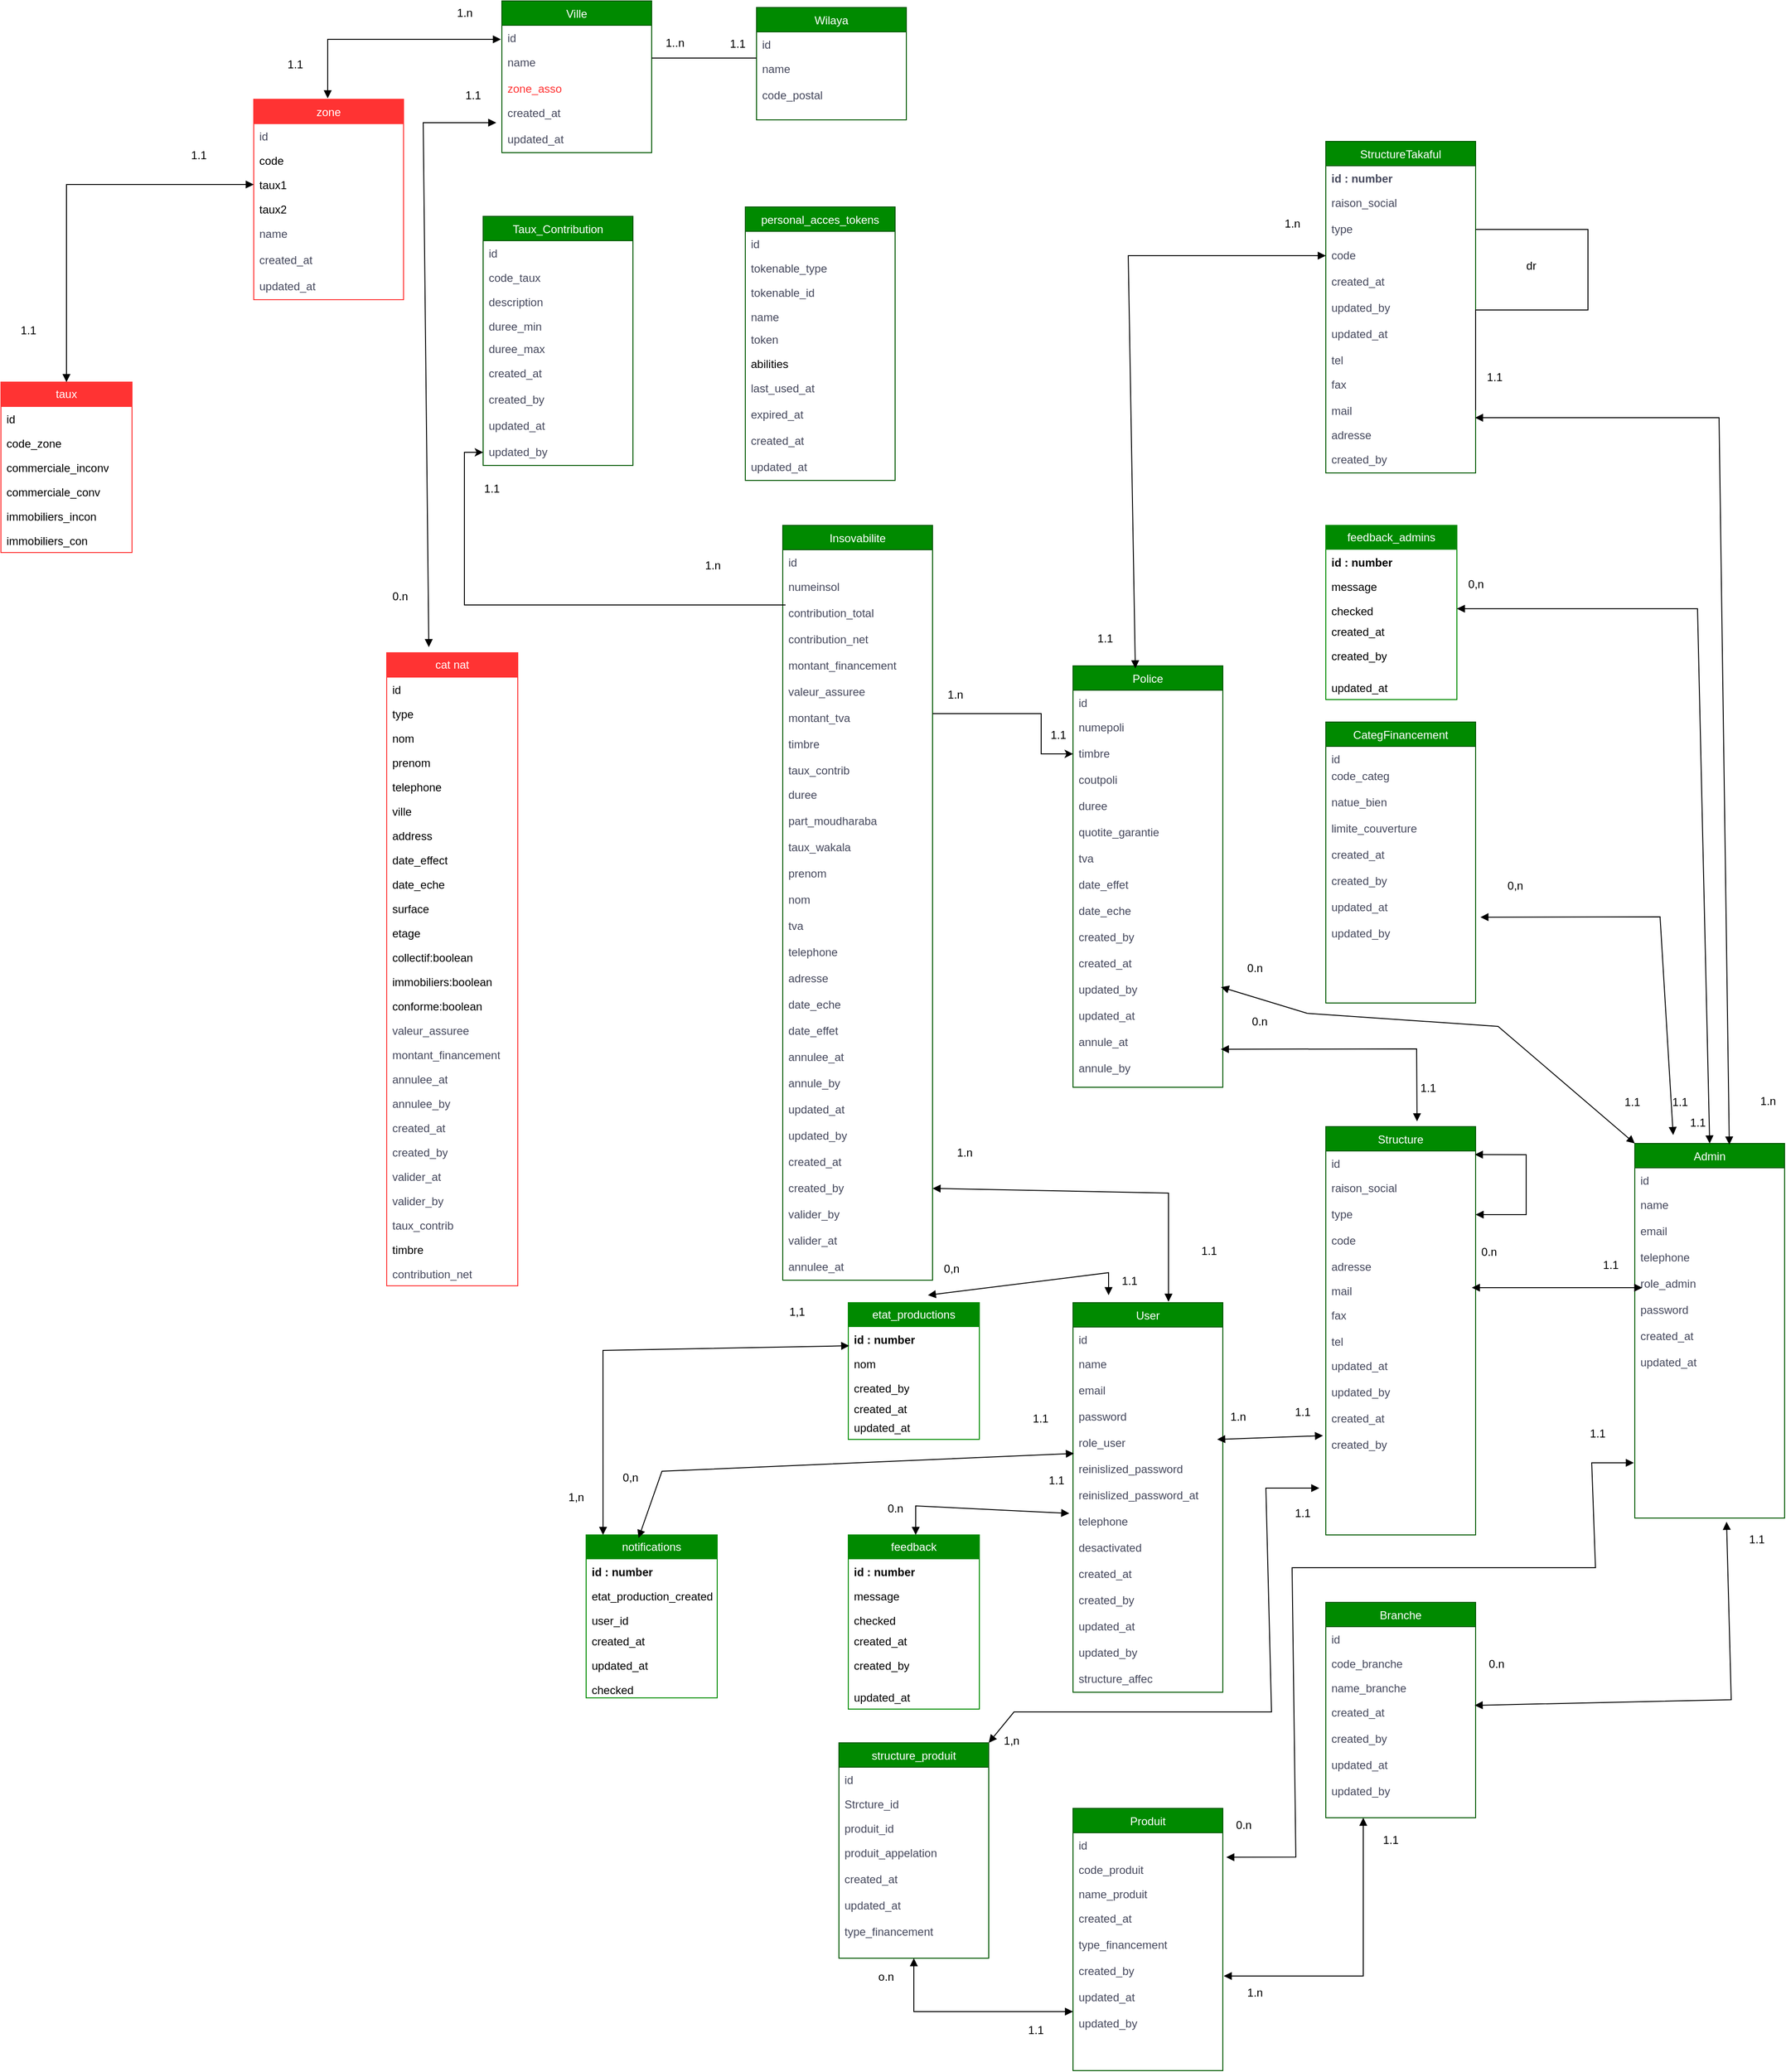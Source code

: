 <mxfile version="24.7.1" type="github">
  <diagram name="Page-1" id="SsRzKHZH-gOYaTy1nq09">
    <mxGraphModel dx="4615" dy="3734" grid="0" gridSize="10" guides="1" tooltips="1" connect="1" arrows="1" fold="1" page="1" pageScale="1" pageWidth="827" pageHeight="1169" math="0" shadow="0">
      <root>
        <mxCell id="0" />
        <mxCell id="1" parent="0" />
        <mxCell id="FcKO401UodW3xzC0N41a-9" value="Admin" style="swimlane;fontStyle=0;align=center;verticalAlign=top;childLayout=stackLayout;horizontal=1;startSize=26;horizontalStack=0;resizeParent=1;resizeLast=0;collapsible=1;marginBottom=0;rounded=0;shadow=0;strokeWidth=1;labelBackgroundColor=none;fillColor=#008a00;strokeColor=#005700;fontColor=#ffffff;" vertex="1" parent="1">
          <mxGeometry x="1870" y="520" width="160" height="400" as="geometry">
            <mxRectangle x="70" y="380" width="160" height="26" as="alternateBounds" />
          </mxGeometry>
        </mxCell>
        <mxCell id="FcKO401UodW3xzC0N41a-10" value="id" style="text;align=left;verticalAlign=top;spacingLeft=4;spacingRight=4;overflow=hidden;rotatable=0;points=[[0,0.5],[1,0.5]];portConstraint=eastwest;labelBackgroundColor=none;fontColor=#46495D;rounded=0;" vertex="1" parent="FcKO401UodW3xzC0N41a-9">
          <mxGeometry y="26" width="160" height="26" as="geometry" />
        </mxCell>
        <mxCell id="FcKO401UodW3xzC0N41a-11" value="name" style="text;align=left;verticalAlign=top;spacingLeft=4;spacingRight=4;overflow=hidden;rotatable=0;points=[[0,0.5],[1,0.5]];portConstraint=eastwest;labelBackgroundColor=none;fontColor=#46495D;rounded=0;" vertex="1" parent="FcKO401UodW3xzC0N41a-9">
          <mxGeometry y="52" width="160" height="28" as="geometry" />
        </mxCell>
        <mxCell id="FcKO401UodW3xzC0N41a-12" value="email" style="text;align=left;verticalAlign=top;spacingLeft=4;spacingRight=4;overflow=hidden;rotatable=0;points=[[0,0.5],[1,0.5]];portConstraint=eastwest;labelBackgroundColor=none;fontColor=#46495D;rounded=0;" vertex="1" parent="FcKO401UodW3xzC0N41a-9">
          <mxGeometry y="80" width="160" height="28" as="geometry" />
        </mxCell>
        <mxCell id="FcKO401UodW3xzC0N41a-13" value="telephone" style="text;align=left;verticalAlign=top;spacingLeft=4;spacingRight=4;overflow=hidden;rotatable=0;points=[[0,0.5],[1,0.5]];portConstraint=eastwest;labelBackgroundColor=none;fontColor=#46495D;rounded=0;" vertex="1" parent="FcKO401UodW3xzC0N41a-9">
          <mxGeometry y="108" width="160" height="28" as="geometry" />
        </mxCell>
        <mxCell id="FcKO401UodW3xzC0N41a-14" value="role_admin" style="text;align=left;verticalAlign=top;spacingLeft=4;spacingRight=4;overflow=hidden;rotatable=0;points=[[0,0.5],[1,0.5]];portConstraint=eastwest;labelBackgroundColor=none;fontColor=#46495D;rounded=0;" vertex="1" parent="FcKO401UodW3xzC0N41a-9">
          <mxGeometry y="136" width="160" height="28" as="geometry" />
        </mxCell>
        <mxCell id="FcKO401UodW3xzC0N41a-15" value="password" style="text;align=left;verticalAlign=top;spacingLeft=4;spacingRight=4;overflow=hidden;rotatable=0;points=[[0,0.5],[1,0.5]];portConstraint=eastwest;labelBackgroundColor=none;fontColor=#46495D;rounded=0;" vertex="1" parent="FcKO401UodW3xzC0N41a-9">
          <mxGeometry y="164" width="160" height="28" as="geometry" />
        </mxCell>
        <mxCell id="FcKO401UodW3xzC0N41a-16" value="created_at" style="text;align=left;verticalAlign=top;spacingLeft=4;spacingRight=4;overflow=hidden;rotatable=0;points=[[0,0.5],[1,0.5]];portConstraint=eastwest;labelBackgroundColor=none;fontColor=#46495D;rounded=0;" vertex="1" parent="FcKO401UodW3xzC0N41a-9">
          <mxGeometry y="192" width="160" height="28" as="geometry" />
        </mxCell>
        <mxCell id="FcKO401UodW3xzC0N41a-17" value="updated_at" style="text;align=left;verticalAlign=top;spacingLeft=4;spacingRight=4;overflow=hidden;rotatable=0;points=[[0,0.5],[1,0.5]];portConstraint=eastwest;labelBackgroundColor=none;fontColor=#46495D;rounded=0;" vertex="1" parent="FcKO401UodW3xzC0N41a-9">
          <mxGeometry y="220" width="160" height="28" as="geometry" />
        </mxCell>
        <mxCell id="FcKO401UodW3xzC0N41a-18" value="Structure" style="swimlane;fontStyle=0;align=center;verticalAlign=top;childLayout=stackLayout;horizontal=1;startSize=26;horizontalStack=0;resizeParent=1;resizeLast=0;collapsible=1;marginBottom=0;rounded=0;shadow=0;strokeWidth=1;labelBackgroundColor=none;fillColor=#008a00;strokeColor=#005700;fontColor=#ffffff;" vertex="1" parent="1">
          <mxGeometry x="1540" y="502" width="160" height="436" as="geometry">
            <mxRectangle x="70" y="380" width="160" height="26" as="alternateBounds" />
          </mxGeometry>
        </mxCell>
        <mxCell id="FcKO401UodW3xzC0N41a-19" value="id" style="text;align=left;verticalAlign=top;spacingLeft=4;spacingRight=4;overflow=hidden;rotatable=0;points=[[0,0.5],[1,0.5]];portConstraint=eastwest;labelBackgroundColor=none;fontColor=#46495D;rounded=0;" vertex="1" parent="FcKO401UodW3xzC0N41a-18">
          <mxGeometry y="26" width="160" height="26" as="geometry" />
        </mxCell>
        <mxCell id="FcKO401UodW3xzC0N41a-20" value="raison_social" style="text;align=left;verticalAlign=top;spacingLeft=4;spacingRight=4;overflow=hidden;rotatable=0;points=[[0,0.5],[1,0.5]];portConstraint=eastwest;labelBackgroundColor=none;fontColor=#46495D;rounded=0;" vertex="1" parent="FcKO401UodW3xzC0N41a-18">
          <mxGeometry y="52" width="160" height="28" as="geometry" />
        </mxCell>
        <mxCell id="FcKO401UodW3xzC0N41a-21" value="type" style="text;align=left;verticalAlign=top;spacingLeft=4;spacingRight=4;overflow=hidden;rotatable=0;points=[[0,0.5],[1,0.5]];portConstraint=eastwest;labelBackgroundColor=none;fontColor=#46495D;rounded=0;" vertex="1" parent="FcKO401UodW3xzC0N41a-18">
          <mxGeometry y="80" width="160" height="28" as="geometry" />
        </mxCell>
        <mxCell id="FcKO401UodW3xzC0N41a-22" value="code" style="text;align=left;verticalAlign=top;spacingLeft=4;spacingRight=4;overflow=hidden;rotatable=0;points=[[0,0.5],[1,0.5]];portConstraint=eastwest;labelBackgroundColor=none;fontColor=#46495D;rounded=0;" vertex="1" parent="FcKO401UodW3xzC0N41a-18">
          <mxGeometry y="108" width="160" height="28" as="geometry" />
        </mxCell>
        <mxCell id="FcKO401UodW3xzC0N41a-23" value="adresse" style="text;align=left;verticalAlign=top;spacingLeft=4;spacingRight=4;overflow=hidden;rotatable=0;points=[[0,0.5],[1,0.5]];portConstraint=eastwest;labelBackgroundColor=none;fontColor=#46495D;rounded=0;" vertex="1" parent="FcKO401UodW3xzC0N41a-18">
          <mxGeometry y="136" width="160" height="26" as="geometry" />
        </mxCell>
        <mxCell id="FcKO401UodW3xzC0N41a-24" value="mail" style="text;align=left;verticalAlign=top;spacingLeft=4;spacingRight=4;overflow=hidden;rotatable=0;points=[[0,0.5],[1,0.5]];portConstraint=eastwest;labelBackgroundColor=none;fontColor=#46495D;rounded=0;" vertex="1" parent="FcKO401UodW3xzC0N41a-18">
          <mxGeometry y="162" width="160" height="26" as="geometry" />
        </mxCell>
        <mxCell id="FcKO401UodW3xzC0N41a-25" value="fax" style="text;align=left;verticalAlign=top;spacingLeft=4;spacingRight=4;overflow=hidden;rotatable=0;points=[[0,0.5],[1,0.5]];portConstraint=eastwest;labelBackgroundColor=none;fontColor=#46495D;rounded=0;" vertex="1" parent="FcKO401UodW3xzC0N41a-18">
          <mxGeometry y="188" width="160" height="28" as="geometry" />
        </mxCell>
        <mxCell id="FcKO401UodW3xzC0N41a-26" value="tel" style="text;align=left;verticalAlign=top;spacingLeft=4;spacingRight=4;overflow=hidden;rotatable=0;points=[[0,0.5],[1,0.5]];portConstraint=eastwest;labelBackgroundColor=none;fontColor=#46495D;rounded=0;" vertex="1" parent="FcKO401UodW3xzC0N41a-18">
          <mxGeometry y="216" width="160" height="26" as="geometry" />
        </mxCell>
        <mxCell id="FcKO401UodW3xzC0N41a-27" value="updated_at" style="text;align=left;verticalAlign=top;spacingLeft=4;spacingRight=4;overflow=hidden;rotatable=0;points=[[0,0.5],[1,0.5]];portConstraint=eastwest;labelBackgroundColor=none;fontColor=#46495D;rounded=0;" vertex="1" parent="FcKO401UodW3xzC0N41a-18">
          <mxGeometry y="242" width="160" height="28" as="geometry" />
        </mxCell>
        <mxCell id="FcKO401UodW3xzC0N41a-28" value="updated_by" style="text;align=left;verticalAlign=top;spacingLeft=4;spacingRight=4;overflow=hidden;rotatable=0;points=[[0,0.5],[1,0.5]];portConstraint=eastwest;labelBackgroundColor=none;fontColor=#46495D;rounded=0;" vertex="1" parent="FcKO401UodW3xzC0N41a-18">
          <mxGeometry y="270" width="160" height="28" as="geometry" />
        </mxCell>
        <mxCell id="FcKO401UodW3xzC0N41a-29" value="created_at" style="text;align=left;verticalAlign=top;spacingLeft=4;spacingRight=4;overflow=hidden;rotatable=0;points=[[0,0.5],[1,0.5]];portConstraint=eastwest;labelBackgroundColor=none;fontColor=#46495D;rounded=0;" vertex="1" parent="FcKO401UodW3xzC0N41a-18">
          <mxGeometry y="298" width="160" height="28" as="geometry" />
        </mxCell>
        <mxCell id="FcKO401UodW3xzC0N41a-30" value="created_by" style="text;align=left;verticalAlign=top;spacingLeft=4;spacingRight=4;overflow=hidden;rotatable=0;points=[[0,0.5],[1,0.5]];portConstraint=eastwest;labelBackgroundColor=none;fontColor=#46495D;rounded=0;" vertex="1" parent="FcKO401UodW3xzC0N41a-18">
          <mxGeometry y="326" width="160" height="28" as="geometry" />
        </mxCell>
        <mxCell id="FcKO401UodW3xzC0N41a-391" value="" style="endArrow=block;startArrow=block;endFill=1;startFill=1;html=1;rounded=0;entryX=1;entryY=0.5;entryDx=0;entryDy=0;exitX=0.995;exitY=0.149;exitDx=0;exitDy=0;exitPerimeter=0;" edge="1" parent="FcKO401UodW3xzC0N41a-18" source="FcKO401UodW3xzC0N41a-19" target="FcKO401UodW3xzC0N41a-21">
          <mxGeometry width="160" relative="1" as="geometry">
            <mxPoint x="170" y="27" as="sourcePoint" />
            <mxPoint x="332" y="34" as="targetPoint" />
            <Array as="points">
              <mxPoint x="214" y="30" />
              <mxPoint x="214" y="94" />
            </Array>
          </mxGeometry>
        </mxCell>
        <mxCell id="FcKO401UodW3xzC0N41a-31" value="CategFinancement" style="swimlane;fontStyle=0;align=center;verticalAlign=top;childLayout=stackLayout;horizontal=1;startSize=26;horizontalStack=0;resizeParent=1;resizeLast=0;collapsible=1;marginBottom=0;rounded=0;shadow=0;strokeWidth=1;labelBackgroundColor=none;fillColor=#008a00;strokeColor=#005700;fontColor=#ffffff;" vertex="1" parent="1">
          <mxGeometry x="1540" y="70" width="160" height="300" as="geometry">
            <mxRectangle x="70" y="380" width="160" height="26" as="alternateBounds" />
          </mxGeometry>
        </mxCell>
        <mxCell id="FcKO401UodW3xzC0N41a-32" value="id" style="text;align=left;verticalAlign=top;spacingLeft=4;spacingRight=4;overflow=hidden;rotatable=0;points=[[0,0.5],[1,0.5]];portConstraint=eastwest;rounded=0;shadow=0;html=0;labelBackgroundColor=none;fontColor=#46495D;" vertex="1" parent="FcKO401UodW3xzC0N41a-31">
          <mxGeometry y="26" width="160" height="18" as="geometry" />
        </mxCell>
        <mxCell id="FcKO401UodW3xzC0N41a-33" value="code_categ" style="text;align=left;verticalAlign=top;spacingLeft=4;spacingRight=4;overflow=hidden;rotatable=0;points=[[0,0.5],[1,0.5]];portConstraint=eastwest;rounded=0;shadow=0;html=0;labelBackgroundColor=none;fontColor=#46495D;" vertex="1" parent="FcKO401UodW3xzC0N41a-31">
          <mxGeometry y="44" width="160" height="28" as="geometry" />
        </mxCell>
        <mxCell id="FcKO401UodW3xzC0N41a-34" value="natue_bien" style="text;align=left;verticalAlign=top;spacingLeft=4;spacingRight=4;overflow=hidden;rotatable=0;points=[[0,0.5],[1,0.5]];portConstraint=eastwest;rounded=0;shadow=0;html=0;labelBackgroundColor=none;fontColor=#46495D;" vertex="1" parent="FcKO401UodW3xzC0N41a-31">
          <mxGeometry y="72" width="160" height="28" as="geometry" />
        </mxCell>
        <mxCell id="FcKO401UodW3xzC0N41a-35" value="limite_couverture" style="text;align=left;verticalAlign=top;spacingLeft=4;spacingRight=4;overflow=hidden;rotatable=0;points=[[0,0.5],[1,0.5]];portConstraint=eastwest;rounded=0;shadow=0;html=0;labelBackgroundColor=none;fontColor=#46495D;" vertex="1" parent="FcKO401UodW3xzC0N41a-31">
          <mxGeometry y="100" width="160" height="28" as="geometry" />
        </mxCell>
        <mxCell id="FcKO401UodW3xzC0N41a-36" value="created_at" style="text;align=left;verticalAlign=top;spacingLeft=4;spacingRight=4;overflow=hidden;rotatable=0;points=[[0,0.5],[1,0.5]];portConstraint=eastwest;labelBackgroundColor=none;fontColor=#46495D;rounded=0;" vertex="1" parent="FcKO401UodW3xzC0N41a-31">
          <mxGeometry y="128" width="160" height="28" as="geometry" />
        </mxCell>
        <mxCell id="FcKO401UodW3xzC0N41a-37" value="created_by" style="text;align=left;verticalAlign=top;spacingLeft=4;spacingRight=4;overflow=hidden;rotatable=0;points=[[0,0.5],[1,0.5]];portConstraint=eastwest;labelBackgroundColor=none;fontColor=#46495D;rounded=0;" vertex="1" parent="FcKO401UodW3xzC0N41a-31">
          <mxGeometry y="156" width="160" height="28" as="geometry" />
        </mxCell>
        <mxCell id="FcKO401UodW3xzC0N41a-38" value="updated_at" style="text;align=left;verticalAlign=top;spacingLeft=4;spacingRight=4;overflow=hidden;rotatable=0;points=[[0,0.5],[1,0.5]];portConstraint=eastwest;labelBackgroundColor=none;fontColor=#46495D;rounded=0;" vertex="1" parent="FcKO401UodW3xzC0N41a-31">
          <mxGeometry y="184" width="160" height="28" as="geometry" />
        </mxCell>
        <mxCell id="FcKO401UodW3xzC0N41a-39" value="updated_by" style="text;align=left;verticalAlign=top;spacingLeft=4;spacingRight=4;overflow=hidden;rotatable=0;points=[[0,0.5],[1,0.5]];portConstraint=eastwest;labelBackgroundColor=none;fontColor=#46495D;rounded=0;" vertex="1" parent="FcKO401UodW3xzC0N41a-31">
          <mxGeometry y="212" width="160" height="28" as="geometry" />
        </mxCell>
        <mxCell id="FcKO401UodW3xzC0N41a-40" value="&lt;font color=&quot;#ffffff&quot;&gt;feedback_admins&lt;/font&gt;" style="swimlane;fontStyle=0;childLayout=stackLayout;horizontal=1;startSize=26;fillColor=#008A00;horizontalStack=0;resizeParent=1;resizeParentMax=0;resizeLast=0;collapsible=1;marginBottom=0;whiteSpace=wrap;html=1;swimlaneFillColor=default;swimlaneLine=0;strokeColor=#008A00;" vertex="1" parent="1">
          <mxGeometry x="1540" y="-140" width="140" height="186" as="geometry" />
        </mxCell>
        <mxCell id="FcKO401UodW3xzC0N41a-41" value="&lt;b&gt;id : number&lt;/b&gt;" style="text;strokeColor=none;fillColor=none;align=left;verticalAlign=top;spacingLeft=4;spacingRight=4;overflow=hidden;rotatable=0;points=[[0,0.5],[1,0.5]];portConstraint=eastwest;whiteSpace=wrap;html=1;" vertex="1" parent="FcKO401UodW3xzC0N41a-40">
          <mxGeometry y="26" width="140" height="26" as="geometry" />
        </mxCell>
        <mxCell id="FcKO401UodW3xzC0N41a-42" value="message&amp;nbsp;&lt;div&gt;&lt;br&gt;&lt;/div&gt;" style="text;strokeColor=none;fillColor=none;align=left;verticalAlign=top;spacingLeft=4;spacingRight=4;overflow=hidden;rotatable=0;points=[[0,0.5],[1,0.5]];portConstraint=eastwest;whiteSpace=wrap;html=1;" vertex="1" parent="FcKO401UodW3xzC0N41a-40">
          <mxGeometry y="52" width="140" height="26" as="geometry" />
        </mxCell>
        <mxCell id="FcKO401UodW3xzC0N41a-43" value="checked&amp;nbsp;&lt;div&gt;&lt;br&gt;&lt;/div&gt;" style="text;strokeColor=none;fillColor=none;align=left;verticalAlign=top;spacingLeft=4;spacingRight=4;overflow=hidden;rotatable=0;points=[[0,0.5],[1,0.5]];portConstraint=eastwest;whiteSpace=wrap;html=1;" vertex="1" parent="FcKO401UodW3xzC0N41a-40">
          <mxGeometry y="78" width="140" height="22" as="geometry" />
        </mxCell>
        <mxCell id="FcKO401UodW3xzC0N41a-107" value="created_at" style="text;strokeColor=none;fillColor=none;align=left;verticalAlign=top;spacingLeft=4;spacingRight=4;overflow=hidden;rotatable=0;points=[[0,0.5],[1,0.5]];portConstraint=eastwest;whiteSpace=wrap;html=1;" vertex="1" parent="FcKO401UodW3xzC0N41a-40">
          <mxGeometry y="100" width="140" height="26" as="geometry" />
        </mxCell>
        <mxCell id="FcKO401UodW3xzC0N41a-164" value="created_by" style="text;strokeColor=none;fillColor=none;align=left;verticalAlign=top;spacingLeft=4;spacingRight=4;overflow=hidden;rotatable=0;points=[[0,0.5],[1,0.5]];portConstraint=eastwest;whiteSpace=wrap;html=1;" vertex="1" parent="FcKO401UodW3xzC0N41a-40">
          <mxGeometry y="126" width="140" height="34" as="geometry" />
        </mxCell>
        <mxCell id="FcKO401UodW3xzC0N41a-165" value="updated_at" style="text;strokeColor=none;fillColor=none;align=left;verticalAlign=top;spacingLeft=4;spacingRight=4;overflow=hidden;rotatable=0;points=[[0,0.5],[1,0.5]];portConstraint=eastwest;whiteSpace=wrap;html=1;" vertex="1" parent="FcKO401UodW3xzC0N41a-40">
          <mxGeometry y="160" width="140" height="26" as="geometry" />
        </mxCell>
        <mxCell id="FcKO401UodW3xzC0N41a-49" value="StructureTakaful" style="swimlane;fontStyle=0;align=center;verticalAlign=top;childLayout=stackLayout;horizontal=1;startSize=26;horizontalStack=0;resizeParent=1;resizeLast=0;collapsible=1;marginBottom=0;rounded=0;shadow=0;strokeWidth=1;labelBackgroundColor=none;fillColor=#008a00;strokeColor=#005700;fontColor=#ffffff;" vertex="1" parent="1">
          <mxGeometry x="1540" y="-550" width="160" height="354" as="geometry">
            <mxRectangle x="70" y="380" width="160" height="26" as="alternateBounds" />
          </mxGeometry>
        </mxCell>
        <mxCell id="FcKO401UodW3xzC0N41a-50" value="id : number" style="text;align=left;verticalAlign=top;spacingLeft=4;spacingRight=4;overflow=hidden;rotatable=0;points=[[0,0.5],[1,0.5]];portConstraint=eastwest;labelBackgroundColor=none;fontColor=#46495D;rounded=0;fontStyle=1" vertex="1" parent="FcKO401UodW3xzC0N41a-49">
          <mxGeometry y="26" width="160" height="26" as="geometry" />
        </mxCell>
        <mxCell id="FcKO401UodW3xzC0N41a-51" value="raison_social" style="text;align=left;verticalAlign=top;spacingLeft=4;spacingRight=4;overflow=hidden;rotatable=0;points=[[0,0.5],[1,0.5]];portConstraint=eastwest;labelBackgroundColor=none;fontColor=#46495D;rounded=0;" vertex="1" parent="FcKO401UodW3xzC0N41a-49">
          <mxGeometry y="52" width="160" height="28" as="geometry" />
        </mxCell>
        <mxCell id="FcKO401UodW3xzC0N41a-52" value="type" style="text;align=left;verticalAlign=top;spacingLeft=4;spacingRight=4;overflow=hidden;rotatable=0;points=[[0,0.5],[1,0.5]];portConstraint=eastwest;labelBackgroundColor=none;fontColor=#46495D;rounded=0;" vertex="1" parent="FcKO401UodW3xzC0N41a-49">
          <mxGeometry y="80" width="160" height="28" as="geometry" />
        </mxCell>
        <mxCell id="FcKO401UodW3xzC0N41a-53" value="code" style="text;align=left;verticalAlign=top;spacingLeft=4;spacingRight=4;overflow=hidden;rotatable=0;points=[[0,0.5],[1,0.5]];portConstraint=eastwest;labelBackgroundColor=none;fontColor=#46495D;rounded=0;" vertex="1" parent="FcKO401UodW3xzC0N41a-49">
          <mxGeometry y="108" width="160" height="28" as="geometry" />
        </mxCell>
        <mxCell id="FcKO401UodW3xzC0N41a-56" value="created_at" style="text;align=left;verticalAlign=top;spacingLeft=4;spacingRight=4;overflow=hidden;rotatable=0;points=[[0,0.5],[1,0.5]];portConstraint=eastwest;labelBackgroundColor=none;fontColor=#46495D;rounded=0;" vertex="1" parent="FcKO401UodW3xzC0N41a-49">
          <mxGeometry y="136" width="160" height="28" as="geometry" />
        </mxCell>
        <mxCell id="FcKO401UodW3xzC0N41a-57" value="updated_by" style="text;align=left;verticalAlign=top;spacingLeft=4;spacingRight=4;overflow=hidden;rotatable=0;points=[[0,0.5],[1,0.5]];portConstraint=eastwest;labelBackgroundColor=none;fontColor=#46495D;rounded=0;" vertex="1" parent="FcKO401UodW3xzC0N41a-49">
          <mxGeometry y="164" width="160" height="28" as="geometry" />
        </mxCell>
        <mxCell id="FcKO401UodW3xzC0N41a-58" value="updated_at" style="text;align=left;verticalAlign=top;spacingLeft=4;spacingRight=4;overflow=hidden;rotatable=0;points=[[0,0.5],[1,0.5]];portConstraint=eastwest;labelBackgroundColor=none;fontColor=#46495D;rounded=0;" vertex="1" parent="FcKO401UodW3xzC0N41a-49">
          <mxGeometry y="192" width="160" height="28" as="geometry" />
        </mxCell>
        <mxCell id="FcKO401UodW3xzC0N41a-59" value="tel" style="text;align=left;verticalAlign=top;spacingLeft=4;spacingRight=4;overflow=hidden;rotatable=0;points=[[0,0.5],[1,0.5]];portConstraint=eastwest;labelBackgroundColor=none;fontColor=#46495D;rounded=0;" vertex="1" parent="FcKO401UodW3xzC0N41a-49">
          <mxGeometry y="220" width="160" height="26" as="geometry" />
        </mxCell>
        <mxCell id="FcKO401UodW3xzC0N41a-60" value="fax" style="text;align=left;verticalAlign=top;spacingLeft=4;spacingRight=4;overflow=hidden;rotatable=0;points=[[0,0.5],[1,0.5]];portConstraint=eastwest;labelBackgroundColor=none;fontColor=#46495D;rounded=0;" vertex="1" parent="FcKO401UodW3xzC0N41a-49">
          <mxGeometry y="246" width="160" height="28" as="geometry" />
        </mxCell>
        <mxCell id="FcKO401UodW3xzC0N41a-61" value="mail" style="text;align=left;verticalAlign=top;spacingLeft=4;spacingRight=4;overflow=hidden;rotatable=0;points=[[0,0.5],[1,0.5]];portConstraint=eastwest;labelBackgroundColor=none;fontColor=#46495D;rounded=0;" vertex="1" parent="FcKO401UodW3xzC0N41a-49">
          <mxGeometry y="274" width="160" height="26" as="geometry" />
        </mxCell>
        <mxCell id="FcKO401UodW3xzC0N41a-62" value="adresse" style="text;align=left;verticalAlign=top;spacingLeft=4;spacingRight=4;overflow=hidden;rotatable=0;points=[[0,0.5],[1,0.5]];portConstraint=eastwest;labelBackgroundColor=none;fontColor=#46495D;rounded=0;" vertex="1" parent="FcKO401UodW3xzC0N41a-49">
          <mxGeometry y="300" width="160" height="26" as="geometry" />
        </mxCell>
        <mxCell id="FcKO401UodW3xzC0N41a-63" value="created_by" style="text;align=left;verticalAlign=top;spacingLeft=4;spacingRight=4;overflow=hidden;rotatable=0;points=[[0,0.5],[1,0.5]];portConstraint=eastwest;labelBackgroundColor=none;fontColor=#46495D;rounded=0;" vertex="1" parent="FcKO401UodW3xzC0N41a-49">
          <mxGeometry y="326" width="160" height="28" as="geometry" />
        </mxCell>
        <mxCell id="FcKO401UodW3xzC0N41a-64" style="edgeStyle=orthogonalEdgeStyle;rounded=0;orthogonalLoop=1;jettySize=auto;html=1;endArrow=none;endFill=0;entryX=1;entryY=0.5;entryDx=0;entryDy=0;exitX=1;exitY=0.5;exitDx=0;exitDy=0;" edge="1" parent="FcKO401UodW3xzC0N41a-49" source="FcKO401UodW3xzC0N41a-52" target="FcKO401UodW3xzC0N41a-61">
          <mxGeometry relative="1" as="geometry">
            <Array as="points">
              <mxPoint x="280" y="94" />
              <mxPoint x="280" y="180" />
              <mxPoint x="160" y="180" />
            </Array>
            <mxPoint x="350" y="257" as="targetPoint" />
            <mxPoint x="360" y="210" as="sourcePoint" />
          </mxGeometry>
        </mxCell>
        <mxCell id="FcKO401UodW3xzC0N41a-98" value="Branche" style="swimlane;fontStyle=0;align=center;verticalAlign=top;childLayout=stackLayout;horizontal=1;startSize=26;horizontalStack=0;resizeParent=1;resizeLast=0;collapsible=1;marginBottom=0;rounded=0;shadow=0;strokeWidth=1;labelBackgroundColor=none;fillColor=#008a00;strokeColor=#005700;fontColor=#ffffff;" vertex="1" parent="1">
          <mxGeometry x="1540" y="1010" width="160" height="230" as="geometry">
            <mxRectangle x="70" y="380" width="160" height="26" as="alternateBounds" />
          </mxGeometry>
        </mxCell>
        <mxCell id="FcKO401UodW3xzC0N41a-99" value="id" style="text;align=left;verticalAlign=top;spacingLeft=4;spacingRight=4;overflow=hidden;rotatable=0;points=[[0,0.5],[1,0.5]];portConstraint=eastwest;rounded=0;shadow=0;html=0;labelBackgroundColor=none;fontColor=#46495D;" vertex="1" parent="FcKO401UodW3xzC0N41a-98">
          <mxGeometry y="26" width="160" height="26" as="geometry" />
        </mxCell>
        <mxCell id="FcKO401UodW3xzC0N41a-100" value="code_branche" style="text;align=left;verticalAlign=top;spacingLeft=4;spacingRight=4;overflow=hidden;rotatable=0;points=[[0,0.5],[1,0.5]];portConstraint=eastwest;labelBackgroundColor=none;fontColor=#46495D;rounded=0;" vertex="1" parent="FcKO401UodW3xzC0N41a-98">
          <mxGeometry y="52" width="160" height="26" as="geometry" />
        </mxCell>
        <mxCell id="FcKO401UodW3xzC0N41a-101" value="name_branche" style="text;align=left;verticalAlign=top;spacingLeft=4;spacingRight=4;overflow=hidden;rotatable=0;points=[[0,0.5],[1,0.5]];portConstraint=eastwest;rounded=0;shadow=0;html=0;labelBackgroundColor=none;fontColor=#46495D;" vertex="1" parent="FcKO401UodW3xzC0N41a-98">
          <mxGeometry y="78" width="160" height="26" as="geometry" />
        </mxCell>
        <mxCell id="FcKO401UodW3xzC0N41a-102" value="created_at" style="text;align=left;verticalAlign=top;spacingLeft=4;spacingRight=4;overflow=hidden;rotatable=0;points=[[0,0.5],[1,0.5]];portConstraint=eastwest;labelBackgroundColor=none;fontColor=#46495D;rounded=0;" vertex="1" parent="FcKO401UodW3xzC0N41a-98">
          <mxGeometry y="104" width="160" height="28" as="geometry" />
        </mxCell>
        <mxCell id="FcKO401UodW3xzC0N41a-103" value="created_by" style="text;align=left;verticalAlign=top;spacingLeft=4;spacingRight=4;overflow=hidden;rotatable=0;points=[[0,0.5],[1,0.5]];portConstraint=eastwest;labelBackgroundColor=none;fontColor=#46495D;rounded=0;" vertex="1" parent="FcKO401UodW3xzC0N41a-98">
          <mxGeometry y="132" width="160" height="28" as="geometry" />
        </mxCell>
        <mxCell id="FcKO401UodW3xzC0N41a-104" value="updated_at" style="text;align=left;verticalAlign=top;spacingLeft=4;spacingRight=4;overflow=hidden;rotatable=0;points=[[0,0.5],[1,0.5]];portConstraint=eastwest;labelBackgroundColor=none;fontColor=#46495D;rounded=0;" vertex="1" parent="FcKO401UodW3xzC0N41a-98">
          <mxGeometry y="160" width="160" height="28" as="geometry" />
        </mxCell>
        <mxCell id="FcKO401UodW3xzC0N41a-105" value="updated_by" style="text;align=left;verticalAlign=top;spacingLeft=4;spacingRight=4;overflow=hidden;rotatable=0;points=[[0,0.5],[1,0.5]];portConstraint=eastwest;labelBackgroundColor=none;fontColor=#46495D;rounded=0;" vertex="1" parent="FcKO401UodW3xzC0N41a-98">
          <mxGeometry y="188" width="160" height="28" as="geometry" />
        </mxCell>
        <mxCell id="FcKO401UodW3xzC0N41a-108" value="User" style="swimlane;fontStyle=0;align=center;verticalAlign=top;childLayout=stackLayout;horizontal=1;startSize=26;horizontalStack=0;resizeParent=1;resizeLast=0;collapsible=1;marginBottom=0;rounded=0;shadow=0;strokeWidth=1;labelBackgroundColor=none;fillColor=#008a00;strokeColor=#005700;fontColor=#ffffff;" vertex="1" parent="1">
          <mxGeometry x="1270" y="690" width="160" height="416" as="geometry">
            <mxRectangle x="70" y="380" width="160" height="26" as="alternateBounds" />
          </mxGeometry>
        </mxCell>
        <mxCell id="FcKO401UodW3xzC0N41a-109" value="id" style="text;align=left;verticalAlign=top;spacingLeft=4;spacingRight=4;overflow=hidden;rotatable=0;points=[[0,0.5],[1,0.5]];portConstraint=eastwest;labelBackgroundColor=none;fontColor=#46495D;rounded=0;" vertex="1" parent="FcKO401UodW3xzC0N41a-108">
          <mxGeometry y="26" width="160" height="26" as="geometry" />
        </mxCell>
        <mxCell id="FcKO401UodW3xzC0N41a-110" value="name" style="text;align=left;verticalAlign=top;spacingLeft=4;spacingRight=4;overflow=hidden;rotatable=0;points=[[0,0.5],[1,0.5]];portConstraint=eastwest;labelBackgroundColor=none;fontColor=#46495D;rounded=0;" vertex="1" parent="FcKO401UodW3xzC0N41a-108">
          <mxGeometry y="52" width="160" height="28" as="geometry" />
        </mxCell>
        <mxCell id="FcKO401UodW3xzC0N41a-111" value="email" style="text;align=left;verticalAlign=top;spacingLeft=4;spacingRight=4;overflow=hidden;rotatable=0;points=[[0,0.5],[1,0.5]];portConstraint=eastwest;labelBackgroundColor=none;fontColor=#46495D;rounded=0;" vertex="1" parent="FcKO401UodW3xzC0N41a-108">
          <mxGeometry y="80" width="160" height="28" as="geometry" />
        </mxCell>
        <mxCell id="FcKO401UodW3xzC0N41a-112" value="password" style="text;align=left;verticalAlign=top;spacingLeft=4;spacingRight=4;overflow=hidden;rotatable=0;points=[[0,0.5],[1,0.5]];portConstraint=eastwest;labelBackgroundColor=none;fontColor=#46495D;rounded=0;" vertex="1" parent="FcKO401UodW3xzC0N41a-108">
          <mxGeometry y="108" width="160" height="28" as="geometry" />
        </mxCell>
        <mxCell id="FcKO401UodW3xzC0N41a-328" value="" style="endArrow=block;startArrow=block;endFill=1;startFill=1;html=1;rounded=0;" edge="1" parent="FcKO401UodW3xzC0N41a-108">
          <mxGeometry width="160" relative="1" as="geometry">
            <mxPoint x="154" y="146" as="sourcePoint" />
            <mxPoint x="267" y="142" as="targetPoint" />
          </mxGeometry>
        </mxCell>
        <mxCell id="FcKO401UodW3xzC0N41a-113" value="role_user&#xa;" style="text;align=left;verticalAlign=top;spacingLeft=4;spacingRight=4;overflow=hidden;rotatable=0;points=[[0,0.5],[1,0.5]];portConstraint=eastwest;labelBackgroundColor=none;fontColor=#46495D;rounded=0;" vertex="1" parent="FcKO401UodW3xzC0N41a-108">
          <mxGeometry y="136" width="160" height="28" as="geometry" />
        </mxCell>
        <mxCell id="FcKO401UodW3xzC0N41a-114" value="reinislized_password" style="text;align=left;verticalAlign=top;spacingLeft=4;spacingRight=4;overflow=hidden;rotatable=0;points=[[0,0.5],[1,0.5]];portConstraint=eastwest;labelBackgroundColor=none;fontColor=#46495D;rounded=0;" vertex="1" parent="FcKO401UodW3xzC0N41a-108">
          <mxGeometry y="164" width="160" height="28" as="geometry" />
        </mxCell>
        <mxCell id="FcKO401UodW3xzC0N41a-115" value="reinislized_password_at" style="text;align=left;verticalAlign=top;spacingLeft=4;spacingRight=4;overflow=hidden;rotatable=0;points=[[0,0.5],[1,0.5]];portConstraint=eastwest;labelBackgroundColor=none;fontColor=#46495D;rounded=0;" vertex="1" parent="FcKO401UodW3xzC0N41a-108">
          <mxGeometry y="192" width="160" height="28" as="geometry" />
        </mxCell>
        <mxCell id="FcKO401UodW3xzC0N41a-116" value="telephone" style="text;align=left;verticalAlign=top;spacingLeft=4;spacingRight=4;overflow=hidden;rotatable=0;points=[[0,0.5],[1,0.5]];portConstraint=eastwest;labelBackgroundColor=none;fontColor=#46495D;rounded=0;" vertex="1" parent="FcKO401UodW3xzC0N41a-108">
          <mxGeometry y="220" width="160" height="28" as="geometry" />
        </mxCell>
        <mxCell id="FcKO401UodW3xzC0N41a-117" value="desactivated" style="text;align=left;verticalAlign=top;spacingLeft=4;spacingRight=4;overflow=hidden;rotatable=0;points=[[0,0.5],[1,0.5]];portConstraint=eastwest;labelBackgroundColor=none;fontColor=#46495D;rounded=0;" vertex="1" parent="FcKO401UodW3xzC0N41a-108">
          <mxGeometry y="248" width="160" height="28" as="geometry" />
        </mxCell>
        <mxCell id="FcKO401UodW3xzC0N41a-118" value="created_at" style="text;align=left;verticalAlign=top;spacingLeft=4;spacingRight=4;overflow=hidden;rotatable=0;points=[[0,0.5],[1,0.5]];portConstraint=eastwest;labelBackgroundColor=none;fontColor=#46495D;rounded=0;" vertex="1" parent="FcKO401UodW3xzC0N41a-108">
          <mxGeometry y="276" width="160" height="28" as="geometry" />
        </mxCell>
        <mxCell id="FcKO401UodW3xzC0N41a-119" value="created_by" style="text;align=left;verticalAlign=top;spacingLeft=4;spacingRight=4;overflow=hidden;rotatable=0;points=[[0,0.5],[1,0.5]];portConstraint=eastwest;labelBackgroundColor=none;fontColor=#46495D;rounded=0;" vertex="1" parent="FcKO401UodW3xzC0N41a-108">
          <mxGeometry y="304" width="160" height="28" as="geometry" />
        </mxCell>
        <mxCell id="FcKO401UodW3xzC0N41a-120" value="updated_at" style="text;align=left;verticalAlign=top;spacingLeft=4;spacingRight=4;overflow=hidden;rotatable=0;points=[[0,0.5],[1,0.5]];portConstraint=eastwest;labelBackgroundColor=none;fontColor=#46495D;rounded=0;" vertex="1" parent="FcKO401UodW3xzC0N41a-108">
          <mxGeometry y="332" width="160" height="28" as="geometry" />
        </mxCell>
        <mxCell id="FcKO401UodW3xzC0N41a-121" value="updated_by" style="text;align=left;verticalAlign=top;spacingLeft=4;spacingRight=4;overflow=hidden;rotatable=0;points=[[0,0.5],[1,0.5]];portConstraint=eastwest;labelBackgroundColor=none;fontColor=#46495D;rounded=0;" vertex="1" parent="FcKO401UodW3xzC0N41a-108">
          <mxGeometry y="360" width="160" height="28" as="geometry" />
        </mxCell>
        <mxCell id="FcKO401UodW3xzC0N41a-122" value="structure_affec" style="text;align=left;verticalAlign=top;spacingLeft=4;spacingRight=4;overflow=hidden;rotatable=0;points=[[0,0.5],[1,0.5]];portConstraint=eastwest;labelBackgroundColor=none;fontColor=#46495D;rounded=0;" vertex="1" parent="FcKO401UodW3xzC0N41a-108">
          <mxGeometry y="388" width="160" height="28" as="geometry" />
        </mxCell>
        <mxCell id="FcKO401UodW3xzC0N41a-123" value="Police" style="swimlane;fontStyle=0;align=center;verticalAlign=top;childLayout=stackLayout;horizontal=1;startSize=26;horizontalStack=0;resizeParent=1;resizeLast=0;collapsible=1;marginBottom=0;rounded=0;shadow=0;strokeWidth=1;labelBackgroundColor=none;fillColor=#008a00;strokeColor=#005700;fontColor=#ffffff;" vertex="1" parent="1">
          <mxGeometry x="1270" y="10" width="160" height="450" as="geometry">
            <mxRectangle x="70" y="380" width="160" height="26" as="alternateBounds" />
          </mxGeometry>
        </mxCell>
        <mxCell id="FcKO401UodW3xzC0N41a-124" value="id" style="text;align=left;verticalAlign=top;spacingLeft=4;spacingRight=4;overflow=hidden;rotatable=0;points=[[0,0.5],[1,0.5]];portConstraint=eastwest;labelBackgroundColor=none;fontColor=#46495D;rounded=0;" vertex="1" parent="FcKO401UodW3xzC0N41a-123">
          <mxGeometry y="26" width="160" height="26" as="geometry" />
        </mxCell>
        <mxCell id="FcKO401UodW3xzC0N41a-125" value="numepoli" style="text;align=left;verticalAlign=top;spacingLeft=4;spacingRight=4;overflow=hidden;rotatable=0;points=[[0,0.5],[1,0.5]];portConstraint=eastwest;rounded=0;shadow=0;html=0;labelBackgroundColor=none;fontColor=#46495D;" vertex="1" parent="FcKO401UodW3xzC0N41a-123">
          <mxGeometry y="52" width="160" height="28" as="geometry" />
        </mxCell>
        <mxCell id="FcKO401UodW3xzC0N41a-126" value="timbre" style="text;align=left;verticalAlign=top;spacingLeft=4;spacingRight=4;overflow=hidden;rotatable=0;points=[[0,0.5],[1,0.5]];portConstraint=eastwest;rounded=0;shadow=0;html=0;labelBackgroundColor=none;fontColor=#46495D;" vertex="1" parent="FcKO401UodW3xzC0N41a-123">
          <mxGeometry y="80" width="160" height="28" as="geometry" />
        </mxCell>
        <mxCell id="FcKO401UodW3xzC0N41a-127" value="coutpoli" style="text;align=left;verticalAlign=top;spacingLeft=4;spacingRight=4;overflow=hidden;rotatable=0;points=[[0,0.5],[1,0.5]];portConstraint=eastwest;rounded=0;shadow=0;html=0;labelBackgroundColor=none;fontColor=#46495D;" vertex="1" parent="FcKO401UodW3xzC0N41a-123">
          <mxGeometry y="108" width="160" height="28" as="geometry" />
        </mxCell>
        <mxCell id="FcKO401UodW3xzC0N41a-128" value="duree" style="text;align=left;verticalAlign=top;spacingLeft=4;spacingRight=4;overflow=hidden;rotatable=0;points=[[0,0.5],[1,0.5]];portConstraint=eastwest;rounded=0;shadow=0;html=0;labelBackgroundColor=none;fontColor=#46495D;" vertex="1" parent="FcKO401UodW3xzC0N41a-123">
          <mxGeometry y="136" width="160" height="28" as="geometry" />
        </mxCell>
        <mxCell id="FcKO401UodW3xzC0N41a-129" value="quotite_garantie" style="text;align=left;verticalAlign=top;spacingLeft=4;spacingRight=4;overflow=hidden;rotatable=0;points=[[0,0.5],[1,0.5]];portConstraint=eastwest;labelBackgroundColor=none;fontColor=#46495D;rounded=0;" vertex="1" parent="FcKO401UodW3xzC0N41a-123">
          <mxGeometry y="164" width="160" height="28" as="geometry" />
        </mxCell>
        <mxCell id="FcKO401UodW3xzC0N41a-130" value="tva" style="text;align=left;verticalAlign=top;spacingLeft=4;spacingRight=4;overflow=hidden;rotatable=0;points=[[0,0.5],[1,0.5]];portConstraint=eastwest;rounded=0;shadow=0;html=0;labelBackgroundColor=none;fontColor=#46495D;" vertex="1" parent="FcKO401UodW3xzC0N41a-123">
          <mxGeometry y="192" width="160" height="28" as="geometry" />
        </mxCell>
        <mxCell id="FcKO401UodW3xzC0N41a-131" value="date_effet" style="text;align=left;verticalAlign=top;spacingLeft=4;spacingRight=4;overflow=hidden;rotatable=0;points=[[0,0.5],[1,0.5]];portConstraint=eastwest;rounded=0;shadow=0;html=0;labelBackgroundColor=none;fontColor=#46495D;" vertex="1" parent="FcKO401UodW3xzC0N41a-123">
          <mxGeometry y="220" width="160" height="28" as="geometry" />
        </mxCell>
        <mxCell id="FcKO401UodW3xzC0N41a-132" value="date_eche" style="text;align=left;verticalAlign=top;spacingLeft=4;spacingRight=4;overflow=hidden;rotatable=0;points=[[0,0.5],[1,0.5]];portConstraint=eastwest;rounded=0;shadow=0;html=0;labelBackgroundColor=none;fontColor=#46495D;" vertex="1" parent="FcKO401UodW3xzC0N41a-123">
          <mxGeometry y="248" width="160" height="28" as="geometry" />
        </mxCell>
        <mxCell id="FcKO401UodW3xzC0N41a-133" value="created_by" style="text;align=left;verticalAlign=top;spacingLeft=4;spacingRight=4;overflow=hidden;rotatable=0;points=[[0,0.5],[1,0.5]];portConstraint=eastwest;labelBackgroundColor=none;fontColor=#46495D;rounded=0;" vertex="1" parent="FcKO401UodW3xzC0N41a-123">
          <mxGeometry y="276" width="160" height="28" as="geometry" />
        </mxCell>
        <mxCell id="FcKO401UodW3xzC0N41a-134" value="created_at" style="text;align=left;verticalAlign=top;spacingLeft=4;spacingRight=4;overflow=hidden;rotatable=0;points=[[0,0.5],[1,0.5]];portConstraint=eastwest;labelBackgroundColor=none;fontColor=#46495D;rounded=0;" vertex="1" parent="FcKO401UodW3xzC0N41a-123">
          <mxGeometry y="304" width="160" height="28" as="geometry" />
        </mxCell>
        <mxCell id="FcKO401UodW3xzC0N41a-135" value="updated_by" style="text;align=left;verticalAlign=top;spacingLeft=4;spacingRight=4;overflow=hidden;rotatable=0;points=[[0,0.5],[1,0.5]];portConstraint=eastwest;labelBackgroundColor=none;fontColor=#46495D;rounded=0;" vertex="1" parent="FcKO401UodW3xzC0N41a-123">
          <mxGeometry y="332" width="160" height="28" as="geometry" />
        </mxCell>
        <mxCell id="FcKO401UodW3xzC0N41a-136" value="updated_at" style="text;align=left;verticalAlign=top;spacingLeft=4;spacingRight=4;overflow=hidden;rotatable=0;points=[[0,0.5],[1,0.5]];portConstraint=eastwest;labelBackgroundColor=none;fontColor=#46495D;rounded=0;" vertex="1" parent="FcKO401UodW3xzC0N41a-123">
          <mxGeometry y="360" width="160" height="28" as="geometry" />
        </mxCell>
        <mxCell id="FcKO401UodW3xzC0N41a-137" value="annule_at" style="text;align=left;verticalAlign=top;spacingLeft=4;spacingRight=4;overflow=hidden;rotatable=0;points=[[0,0.5],[1,0.5]];portConstraint=eastwest;labelBackgroundColor=none;fontColor=#46495D;rounded=0;" vertex="1" parent="FcKO401UodW3xzC0N41a-123">
          <mxGeometry y="388" width="160" height="28" as="geometry" />
        </mxCell>
        <mxCell id="FcKO401UodW3xzC0N41a-138" value="annule_by" style="text;align=left;verticalAlign=top;spacingLeft=4;spacingRight=4;overflow=hidden;rotatable=0;points=[[0,0.5],[1,0.5]];portConstraint=eastwest;labelBackgroundColor=none;fontColor=#46495D;rounded=0;" vertex="1" parent="FcKO401UodW3xzC0N41a-123">
          <mxGeometry y="416" width="160" height="28" as="geometry" />
        </mxCell>
        <mxCell id="FcKO401UodW3xzC0N41a-139" value="Produit" style="swimlane;fontStyle=0;align=center;verticalAlign=top;childLayout=stackLayout;horizontal=1;startSize=26;horizontalStack=0;resizeParent=1;resizeLast=0;collapsible=1;marginBottom=0;rounded=0;shadow=0;strokeWidth=1;labelBackgroundColor=none;fillColor=#008a00;strokeColor=#005700;fontColor=#ffffff;" vertex="1" parent="1">
          <mxGeometry x="1270" y="1230" width="160" height="280" as="geometry">
            <mxRectangle x="70" y="380" width="160" height="26" as="alternateBounds" />
          </mxGeometry>
        </mxCell>
        <mxCell id="FcKO401UodW3xzC0N41a-140" value="id" style="text;align=left;verticalAlign=top;spacingLeft=4;spacingRight=4;overflow=hidden;rotatable=0;points=[[0,0.5],[1,0.5]];portConstraint=eastwest;rounded=0;shadow=0;html=0;labelBackgroundColor=none;fontColor=#46495D;" vertex="1" parent="FcKO401UodW3xzC0N41a-139">
          <mxGeometry y="26" width="160" height="26" as="geometry" />
        </mxCell>
        <mxCell id="FcKO401UodW3xzC0N41a-141" value="code_produit" style="text;align=left;verticalAlign=top;spacingLeft=4;spacingRight=4;overflow=hidden;rotatable=0;points=[[0,0.5],[1,0.5]];portConstraint=eastwest;labelBackgroundColor=none;fontColor=#46495D;rounded=0;" vertex="1" parent="FcKO401UodW3xzC0N41a-139">
          <mxGeometry y="52" width="160" height="26" as="geometry" />
        </mxCell>
        <mxCell id="FcKO401UodW3xzC0N41a-142" value="name_produit" style="text;align=left;verticalAlign=top;spacingLeft=4;spacingRight=4;overflow=hidden;rotatable=0;points=[[0,0.5],[1,0.5]];portConstraint=eastwest;rounded=0;shadow=0;html=0;labelBackgroundColor=none;fontColor=#46495D;" vertex="1" parent="FcKO401UodW3xzC0N41a-139">
          <mxGeometry y="78" width="160" height="26" as="geometry" />
        </mxCell>
        <mxCell id="FcKO401UodW3xzC0N41a-143" value="created_at" style="text;align=left;verticalAlign=top;spacingLeft=4;spacingRight=4;overflow=hidden;rotatable=0;points=[[0,0.5],[1,0.5]];portConstraint=eastwest;labelBackgroundColor=none;fontColor=#46495D;rounded=0;" vertex="1" parent="FcKO401UodW3xzC0N41a-139">
          <mxGeometry y="104" width="160" height="28" as="geometry" />
        </mxCell>
        <mxCell id="FcKO401UodW3xzC0N41a-144" value="type_financement" style="text;align=left;verticalAlign=top;spacingLeft=4;spacingRight=4;overflow=hidden;rotatable=0;points=[[0,0.5],[1,0.5]];portConstraint=eastwest;rounded=0;shadow=0;html=0;labelBackgroundColor=none;fontColor=#46495D;" vertex="1" parent="FcKO401UodW3xzC0N41a-139">
          <mxGeometry y="132" width="160" height="28" as="geometry" />
        </mxCell>
        <mxCell id="FcKO401UodW3xzC0N41a-145" value="created_by" style="text;align=left;verticalAlign=top;spacingLeft=4;spacingRight=4;overflow=hidden;rotatable=0;points=[[0,0.5],[1,0.5]];portConstraint=eastwest;labelBackgroundColor=none;fontColor=#46495D;rounded=0;" vertex="1" parent="FcKO401UodW3xzC0N41a-139">
          <mxGeometry y="160" width="160" height="28" as="geometry" />
        </mxCell>
        <mxCell id="FcKO401UodW3xzC0N41a-146" value="updated_at" style="text;align=left;verticalAlign=top;spacingLeft=4;spacingRight=4;overflow=hidden;rotatable=0;points=[[0,0.5],[1,0.5]];portConstraint=eastwest;labelBackgroundColor=none;fontColor=#46495D;rounded=0;" vertex="1" parent="FcKO401UodW3xzC0N41a-139">
          <mxGeometry y="188" width="160" height="28" as="geometry" />
        </mxCell>
        <mxCell id="FcKO401UodW3xzC0N41a-147" value="updated_by" style="text;align=left;verticalAlign=top;spacingLeft=4;spacingRight=4;overflow=hidden;rotatable=0;points=[[0,0.5],[1,0.5]];portConstraint=eastwest;labelBackgroundColor=none;fontColor=#46495D;rounded=0;" vertex="1" parent="FcKO401UodW3xzC0N41a-139">
          <mxGeometry y="216" width="160" height="28" as="geometry" />
        </mxCell>
        <mxCell id="FcKO401UodW3xzC0N41a-156" value="structure_produit&#xa;" style="swimlane;fontStyle=0;align=center;verticalAlign=top;childLayout=stackLayout;horizontal=1;startSize=26;horizontalStack=0;resizeParent=1;resizeLast=0;collapsible=1;marginBottom=0;rounded=0;shadow=0;strokeWidth=1;labelBackgroundColor=none;fillColor=#008a00;strokeColor=#005700;fontColor=#ffffff;" vertex="1" parent="1">
          <mxGeometry x="1020" y="1160" width="160" height="230" as="geometry">
            <mxRectangle x="70" y="380" width="160" height="26" as="alternateBounds" />
          </mxGeometry>
        </mxCell>
        <mxCell id="FcKO401UodW3xzC0N41a-157" value="id" style="text;align=left;verticalAlign=top;spacingLeft=4;spacingRight=4;overflow=hidden;rotatable=0;points=[[0,0.5],[1,0.5]];portConstraint=eastwest;rounded=0;shadow=0;html=0;labelBackgroundColor=none;fontColor=#46495D;" vertex="1" parent="FcKO401UodW3xzC0N41a-156">
          <mxGeometry y="26" width="160" height="26" as="geometry" />
        </mxCell>
        <mxCell id="FcKO401UodW3xzC0N41a-158" value="Strcture_id" style="text;align=left;verticalAlign=top;spacingLeft=4;spacingRight=4;overflow=hidden;rotatable=0;points=[[0,0.5],[1,0.5]];portConstraint=eastwest;labelBackgroundColor=none;fontColor=#46495D;rounded=0;" vertex="1" parent="FcKO401UodW3xzC0N41a-156">
          <mxGeometry y="52" width="160" height="26" as="geometry" />
        </mxCell>
        <mxCell id="FcKO401UodW3xzC0N41a-159" value="produit_id" style="text;align=left;verticalAlign=top;spacingLeft=4;spacingRight=4;overflow=hidden;rotatable=0;points=[[0,0.5],[1,0.5]];portConstraint=eastwest;rounded=0;shadow=0;html=0;labelBackgroundColor=none;fontColor=#46495D;" vertex="1" parent="FcKO401UodW3xzC0N41a-156">
          <mxGeometry y="78" width="160" height="26" as="geometry" />
        </mxCell>
        <mxCell id="FcKO401UodW3xzC0N41a-161" value="produit_appelation" style="text;align=left;verticalAlign=top;spacingLeft=4;spacingRight=4;overflow=hidden;rotatable=0;points=[[0,0.5],[1,0.5]];portConstraint=eastwest;labelBackgroundColor=none;fontColor=#46495D;rounded=0;" vertex="1" parent="FcKO401UodW3xzC0N41a-156">
          <mxGeometry y="104" width="160" height="28" as="geometry" />
        </mxCell>
        <mxCell id="FcKO401UodW3xzC0N41a-160" value="created_at" style="text;align=left;verticalAlign=top;spacingLeft=4;spacingRight=4;overflow=hidden;rotatable=0;points=[[0,0.5],[1,0.5]];portConstraint=eastwest;labelBackgroundColor=none;fontColor=#46495D;rounded=0;" vertex="1" parent="FcKO401UodW3xzC0N41a-156">
          <mxGeometry y="132" width="160" height="28" as="geometry" />
        </mxCell>
        <mxCell id="FcKO401UodW3xzC0N41a-162" value="updated_at" style="text;align=left;verticalAlign=top;spacingLeft=4;spacingRight=4;overflow=hidden;rotatable=0;points=[[0,0.5],[1,0.5]];portConstraint=eastwest;labelBackgroundColor=none;fontColor=#46495D;rounded=0;" vertex="1" parent="FcKO401UodW3xzC0N41a-156">
          <mxGeometry y="160" width="160" height="28" as="geometry" />
        </mxCell>
        <mxCell id="FcKO401UodW3xzC0N41a-163" value="type_financement&#xa;" style="text;align=left;verticalAlign=top;spacingLeft=4;spacingRight=4;overflow=hidden;rotatable=0;points=[[0,0.5],[1,0.5]];portConstraint=eastwest;labelBackgroundColor=none;fontColor=#46495D;rounded=0;" vertex="1" parent="FcKO401UodW3xzC0N41a-156">
          <mxGeometry y="188" width="160" height="28" as="geometry" />
        </mxCell>
        <mxCell id="FcKO401UodW3xzC0N41a-166" value="&lt;font color=&quot;#ffffff&quot;&gt;feedback&lt;/font&gt;" style="swimlane;fontStyle=0;childLayout=stackLayout;horizontal=1;startSize=26;fillColor=#008A00;horizontalStack=0;resizeParent=1;resizeParentMax=0;resizeLast=0;collapsible=1;marginBottom=0;whiteSpace=wrap;html=1;swimlaneFillColor=default;swimlaneLine=0;strokeColor=#008A00;" vertex="1" parent="1">
          <mxGeometry x="1030" y="938" width="140" height="186" as="geometry" />
        </mxCell>
        <mxCell id="FcKO401UodW3xzC0N41a-167" value="&lt;b&gt;id : number&lt;/b&gt;" style="text;strokeColor=none;fillColor=none;align=left;verticalAlign=top;spacingLeft=4;spacingRight=4;overflow=hidden;rotatable=0;points=[[0,0.5],[1,0.5]];portConstraint=eastwest;whiteSpace=wrap;html=1;" vertex="1" parent="FcKO401UodW3xzC0N41a-166">
          <mxGeometry y="26" width="140" height="26" as="geometry" />
        </mxCell>
        <mxCell id="FcKO401UodW3xzC0N41a-168" value="message&amp;nbsp;&lt;div&gt;&lt;br&gt;&lt;/div&gt;" style="text;strokeColor=none;fillColor=none;align=left;verticalAlign=top;spacingLeft=4;spacingRight=4;overflow=hidden;rotatable=0;points=[[0,0.5],[1,0.5]];portConstraint=eastwest;whiteSpace=wrap;html=1;" vertex="1" parent="FcKO401UodW3xzC0N41a-166">
          <mxGeometry y="52" width="140" height="26" as="geometry" />
        </mxCell>
        <mxCell id="FcKO401UodW3xzC0N41a-169" value="checked&amp;nbsp;&lt;div&gt;&lt;br&gt;&lt;/div&gt;" style="text;strokeColor=none;fillColor=none;align=left;verticalAlign=top;spacingLeft=4;spacingRight=4;overflow=hidden;rotatable=0;points=[[0,0.5],[1,0.5]];portConstraint=eastwest;whiteSpace=wrap;html=1;" vertex="1" parent="FcKO401UodW3xzC0N41a-166">
          <mxGeometry y="78" width="140" height="22" as="geometry" />
        </mxCell>
        <mxCell id="FcKO401UodW3xzC0N41a-170" value="created_at" style="text;strokeColor=none;fillColor=none;align=left;verticalAlign=top;spacingLeft=4;spacingRight=4;overflow=hidden;rotatable=0;points=[[0,0.5],[1,0.5]];portConstraint=eastwest;whiteSpace=wrap;html=1;" vertex="1" parent="FcKO401UodW3xzC0N41a-166">
          <mxGeometry y="100" width="140" height="26" as="geometry" />
        </mxCell>
        <mxCell id="FcKO401UodW3xzC0N41a-171" value="created_by" style="text;strokeColor=none;fillColor=none;align=left;verticalAlign=top;spacingLeft=4;spacingRight=4;overflow=hidden;rotatable=0;points=[[0,0.5],[1,0.5]];portConstraint=eastwest;whiteSpace=wrap;html=1;" vertex="1" parent="FcKO401UodW3xzC0N41a-166">
          <mxGeometry y="126" width="140" height="34" as="geometry" />
        </mxCell>
        <mxCell id="FcKO401UodW3xzC0N41a-172" value="updated_at" style="text;strokeColor=none;fillColor=none;align=left;verticalAlign=top;spacingLeft=4;spacingRight=4;overflow=hidden;rotatable=0;points=[[0,0.5],[1,0.5]];portConstraint=eastwest;whiteSpace=wrap;html=1;" vertex="1" parent="FcKO401UodW3xzC0N41a-166">
          <mxGeometry y="160" width="140" height="26" as="geometry" />
        </mxCell>
        <mxCell id="FcKO401UodW3xzC0N41a-173" value="&lt;font color=&quot;#ffffff&quot;&gt;etat_productions&lt;/font&gt;" style="swimlane;fontStyle=0;childLayout=stackLayout;horizontal=1;startSize=26;fillColor=#008A00;horizontalStack=0;resizeParent=1;resizeParentMax=0;resizeLast=0;collapsible=1;marginBottom=0;whiteSpace=wrap;html=1;swimlaneFillColor=default;swimlaneLine=0;strokeColor=#008A00;" vertex="1" parent="1">
          <mxGeometry x="1030" y="690" width="140" height="146" as="geometry" />
        </mxCell>
        <mxCell id="FcKO401UodW3xzC0N41a-174" value="&lt;b&gt;id : number&lt;/b&gt;" style="text;strokeColor=none;fillColor=none;align=left;verticalAlign=top;spacingLeft=4;spacingRight=4;overflow=hidden;rotatable=0;points=[[0,0.5],[1,0.5]];portConstraint=eastwest;whiteSpace=wrap;html=1;" vertex="1" parent="FcKO401UodW3xzC0N41a-173">
          <mxGeometry y="26" width="140" height="26" as="geometry" />
        </mxCell>
        <mxCell id="FcKO401UodW3xzC0N41a-175" value="&lt;div&gt;nom&lt;/div&gt;" style="text;strokeColor=none;fillColor=none;align=left;verticalAlign=top;spacingLeft=4;spacingRight=4;overflow=hidden;rotatable=0;points=[[0,0.5],[1,0.5]];portConstraint=eastwest;whiteSpace=wrap;html=1;" vertex="1" parent="FcKO401UodW3xzC0N41a-173">
          <mxGeometry y="52" width="140" height="26" as="geometry" />
        </mxCell>
        <mxCell id="FcKO401UodW3xzC0N41a-178" value="created_by" style="text;strokeColor=none;fillColor=none;align=left;verticalAlign=top;spacingLeft=4;spacingRight=4;overflow=hidden;rotatable=0;points=[[0,0.5],[1,0.5]];portConstraint=eastwest;whiteSpace=wrap;html=1;" vertex="1" parent="FcKO401UodW3xzC0N41a-173">
          <mxGeometry y="78" width="140" height="22" as="geometry" />
        </mxCell>
        <mxCell id="FcKO401UodW3xzC0N41a-177" value="created_at" style="text;strokeColor=none;fillColor=none;align=left;verticalAlign=top;spacingLeft=4;spacingRight=4;overflow=hidden;rotatable=0;points=[[0,0.5],[1,0.5]];portConstraint=eastwest;whiteSpace=wrap;html=1;" vertex="1" parent="FcKO401UodW3xzC0N41a-173">
          <mxGeometry y="100" width="140" height="20" as="geometry" />
        </mxCell>
        <mxCell id="FcKO401UodW3xzC0N41a-179" value="updated_at" style="text;strokeColor=none;fillColor=none;align=left;verticalAlign=top;spacingLeft=4;spacingRight=4;overflow=hidden;rotatable=0;points=[[0,0.5],[1,0.5]];portConstraint=eastwest;whiteSpace=wrap;html=1;" vertex="1" parent="FcKO401UodW3xzC0N41a-173">
          <mxGeometry y="120" width="140" height="26" as="geometry" />
        </mxCell>
        <mxCell id="FcKO401UodW3xzC0N41a-180" value="&lt;font color=&quot;#ffffff&quot;&gt;notifications&lt;/font&gt;" style="swimlane;fontStyle=0;childLayout=stackLayout;horizontal=1;startSize=26;fillColor=#008A00;horizontalStack=0;resizeParent=1;resizeParentMax=0;resizeLast=0;collapsible=1;marginBottom=0;whiteSpace=wrap;html=1;swimlaneFillColor=default;swimlaneLine=0;strokeColor=#008A00;" vertex="1" parent="1">
          <mxGeometry x="750" y="938" width="140" height="174" as="geometry" />
        </mxCell>
        <mxCell id="FcKO401UodW3xzC0N41a-181" value="&lt;b&gt;id : number&lt;/b&gt;" style="text;strokeColor=none;fillColor=none;align=left;verticalAlign=top;spacingLeft=4;spacingRight=4;overflow=hidden;rotatable=0;points=[[0,0.5],[1,0.5]];portConstraint=eastwest;whiteSpace=wrap;html=1;" vertex="1" parent="FcKO401UodW3xzC0N41a-180">
          <mxGeometry y="26" width="140" height="26" as="geometry" />
        </mxCell>
        <mxCell id="FcKO401UodW3xzC0N41a-182" value="&lt;div&gt;etat_production_created&lt;/div&gt;" style="text;strokeColor=none;fillColor=none;align=left;verticalAlign=top;spacingLeft=4;spacingRight=4;overflow=hidden;rotatable=0;points=[[0,0.5],[1,0.5]];portConstraint=eastwest;whiteSpace=wrap;html=1;" vertex="1" parent="FcKO401UodW3xzC0N41a-180">
          <mxGeometry y="52" width="140" height="26" as="geometry" />
        </mxCell>
        <mxCell id="FcKO401UodW3xzC0N41a-185" value="user_id" style="text;strokeColor=none;fillColor=none;align=left;verticalAlign=top;spacingLeft=4;spacingRight=4;overflow=hidden;rotatable=0;points=[[0,0.5],[1,0.5]];portConstraint=eastwest;whiteSpace=wrap;html=1;" vertex="1" parent="FcKO401UodW3xzC0N41a-180">
          <mxGeometry y="78" width="140" height="22" as="geometry" />
        </mxCell>
        <mxCell id="FcKO401UodW3xzC0N41a-184" value="created_at" style="text;strokeColor=none;fillColor=none;align=left;verticalAlign=top;spacingLeft=4;spacingRight=4;overflow=hidden;rotatable=0;points=[[0,0.5],[1,0.5]];portConstraint=eastwest;whiteSpace=wrap;html=1;" vertex="1" parent="FcKO401UodW3xzC0N41a-180">
          <mxGeometry y="100" width="140" height="26" as="geometry" />
        </mxCell>
        <mxCell id="FcKO401UodW3xzC0N41a-186" value="updated_at" style="text;strokeColor=none;fillColor=none;align=left;verticalAlign=top;spacingLeft=4;spacingRight=4;overflow=hidden;rotatable=0;points=[[0,0.5],[1,0.5]];portConstraint=eastwest;whiteSpace=wrap;html=1;" vertex="1" parent="FcKO401UodW3xzC0N41a-180">
          <mxGeometry y="126" width="140" height="26" as="geometry" />
        </mxCell>
        <mxCell id="FcKO401UodW3xzC0N41a-183" value="checked&amp;nbsp;&lt;div&gt;&lt;br&gt;&lt;/div&gt;" style="text;strokeColor=none;fillColor=none;align=left;verticalAlign=top;spacingLeft=4;spacingRight=4;overflow=hidden;rotatable=0;points=[[0,0.5],[1,0.5]];portConstraint=eastwest;whiteSpace=wrap;html=1;" vertex="1" parent="FcKO401UodW3xzC0N41a-180">
          <mxGeometry y="152" width="140" height="22" as="geometry" />
        </mxCell>
        <mxCell id="FcKO401UodW3xzC0N41a-187" value="Insovabilite" style="swimlane;fontStyle=0;align=center;verticalAlign=top;childLayout=stackLayout;horizontal=1;startSize=26;horizontalStack=0;resizeParent=1;resizeLast=0;collapsible=1;marginBottom=0;rounded=0;shadow=0;strokeWidth=1;labelBackgroundColor=none;fillColor=#008a00;strokeColor=#005700;fontColor=#ffffff;" vertex="1" parent="1">
          <mxGeometry x="960" y="-140" width="160" height="806" as="geometry">
            <mxRectangle x="70" y="380" width="160" height="26" as="alternateBounds" />
          </mxGeometry>
        </mxCell>
        <mxCell id="FcKO401UodW3xzC0N41a-188" value="id" style="text;align=left;verticalAlign=top;spacingLeft=4;spacingRight=4;overflow=hidden;rotatable=0;points=[[0,0.5],[1,0.5]];portConstraint=eastwest;labelBackgroundColor=none;fontColor=#46495D;rounded=0;" vertex="1" parent="FcKO401UodW3xzC0N41a-187">
          <mxGeometry y="26" width="160" height="26" as="geometry" />
        </mxCell>
        <mxCell id="FcKO401UodW3xzC0N41a-189" value="numeinsol" style="text;align=left;verticalAlign=top;spacingLeft=4;spacingRight=4;overflow=hidden;rotatable=0;points=[[0,0.5],[1,0.5]];portConstraint=eastwest;rounded=0;shadow=0;html=0;labelBackgroundColor=none;fontColor=#46495D;" vertex="1" parent="FcKO401UodW3xzC0N41a-187">
          <mxGeometry y="52" width="160" height="28" as="geometry" />
        </mxCell>
        <mxCell id="FcKO401UodW3xzC0N41a-190" value="contribution_total" style="text;align=left;verticalAlign=top;spacingLeft=4;spacingRight=4;overflow=hidden;rotatable=0;points=[[0,0.5],[1,0.5]];portConstraint=eastwest;rounded=0;shadow=0;html=0;labelBackgroundColor=none;fontColor=#46495D;" vertex="1" parent="FcKO401UodW3xzC0N41a-187">
          <mxGeometry y="80" width="160" height="28" as="geometry" />
        </mxCell>
        <mxCell id="FcKO401UodW3xzC0N41a-191" value="contribution_net" style="text;align=left;verticalAlign=top;spacingLeft=4;spacingRight=4;overflow=hidden;rotatable=0;points=[[0,0.5],[1,0.5]];portConstraint=eastwest;rounded=0;shadow=0;html=0;labelBackgroundColor=none;fontColor=#46495D;" vertex="1" parent="FcKO401UodW3xzC0N41a-187">
          <mxGeometry y="108" width="160" height="28" as="geometry" />
        </mxCell>
        <mxCell id="FcKO401UodW3xzC0N41a-192" value="montant_financement" style="text;align=left;verticalAlign=top;spacingLeft=4;spacingRight=4;overflow=hidden;rotatable=0;points=[[0,0.5],[1,0.5]];portConstraint=eastwest;rounded=0;shadow=0;html=0;labelBackgroundColor=none;fontColor=#46495D;" vertex="1" parent="FcKO401UodW3xzC0N41a-187">
          <mxGeometry y="136" width="160" height="28" as="geometry" />
        </mxCell>
        <mxCell id="FcKO401UodW3xzC0N41a-193" value="valeur_assuree" style="text;align=left;verticalAlign=top;spacingLeft=4;spacingRight=4;overflow=hidden;rotatable=0;points=[[0,0.5],[1,0.5]];portConstraint=eastwest;rounded=0;shadow=0;html=0;labelBackgroundColor=none;fontColor=#46495D;" vertex="1" parent="FcKO401UodW3xzC0N41a-187">
          <mxGeometry y="164" width="160" height="28" as="geometry" />
        </mxCell>
        <mxCell id="FcKO401UodW3xzC0N41a-194" value="montant_tva" style="text;align=left;verticalAlign=top;spacingLeft=4;spacingRight=4;overflow=hidden;rotatable=0;points=[[0,0.5],[1,0.5]];portConstraint=eastwest;rounded=0;shadow=0;html=0;labelBackgroundColor=none;fontColor=#46495D;" vertex="1" parent="FcKO401UodW3xzC0N41a-187">
          <mxGeometry y="192" width="160" height="28" as="geometry" />
        </mxCell>
        <mxCell id="FcKO401UodW3xzC0N41a-195" value="timbre" style="text;align=left;verticalAlign=top;spacingLeft=4;spacingRight=4;overflow=hidden;rotatable=0;points=[[0,0.5],[1,0.5]];portConstraint=eastwest;rounded=0;shadow=0;html=0;labelBackgroundColor=none;fontColor=#46495D;" vertex="1" parent="FcKO401UodW3xzC0N41a-187">
          <mxGeometry y="220" width="160" height="28" as="geometry" />
        </mxCell>
        <mxCell id="FcKO401UodW3xzC0N41a-196" value="taux_contrib" style="text;align=left;verticalAlign=top;spacingLeft=4;spacingRight=4;overflow=hidden;rotatable=0;points=[[0,0.5],[1,0.5]];portConstraint=eastwest;rounded=0;shadow=0;html=0;labelBackgroundColor=none;fontColor=#46495D;" vertex="1" parent="FcKO401UodW3xzC0N41a-187">
          <mxGeometry y="248" width="160" height="26" as="geometry" />
        </mxCell>
        <mxCell id="FcKO401UodW3xzC0N41a-197" value="duree" style="text;align=left;verticalAlign=top;spacingLeft=4;spacingRight=4;overflow=hidden;rotatable=0;points=[[0,0.5],[1,0.5]];portConstraint=eastwest;rounded=0;shadow=0;html=0;labelBackgroundColor=none;fontColor=#46495D;" vertex="1" parent="FcKO401UodW3xzC0N41a-187">
          <mxGeometry y="274" width="160" height="28" as="geometry" />
        </mxCell>
        <mxCell id="FcKO401UodW3xzC0N41a-198" value="part_moudharaba" style="text;align=left;verticalAlign=top;spacingLeft=4;spacingRight=4;overflow=hidden;rotatable=0;points=[[0,0.5],[1,0.5]];portConstraint=eastwest;rounded=0;shadow=0;html=0;labelBackgroundColor=none;fontColor=#46495D;" vertex="1" parent="FcKO401UodW3xzC0N41a-187">
          <mxGeometry y="302" width="160" height="28" as="geometry" />
        </mxCell>
        <mxCell id="FcKO401UodW3xzC0N41a-199" value="taux_wakala" style="text;align=left;verticalAlign=top;spacingLeft=4;spacingRight=4;overflow=hidden;rotatable=0;points=[[0,0.5],[1,0.5]];portConstraint=eastwest;rounded=0;shadow=0;html=0;labelBackgroundColor=none;fontColor=#46495D;" vertex="1" parent="FcKO401UodW3xzC0N41a-187">
          <mxGeometry y="330" width="160" height="28" as="geometry" />
        </mxCell>
        <mxCell id="FcKO401UodW3xzC0N41a-200" value="prenom" style="text;align=left;verticalAlign=top;spacingLeft=4;spacingRight=4;overflow=hidden;rotatable=0;points=[[0,0.5],[1,0.5]];portConstraint=eastwest;rounded=0;shadow=0;html=0;labelBackgroundColor=none;fontColor=#46495D;" vertex="1" parent="FcKO401UodW3xzC0N41a-187">
          <mxGeometry y="358" width="160" height="28" as="geometry" />
        </mxCell>
        <mxCell id="FcKO401UodW3xzC0N41a-201" value="nom" style="text;align=left;verticalAlign=top;spacingLeft=4;spacingRight=4;overflow=hidden;rotatable=0;points=[[0,0.5],[1,0.5]];portConstraint=eastwest;rounded=0;shadow=0;html=0;labelBackgroundColor=none;fontColor=#46495D;" vertex="1" parent="FcKO401UodW3xzC0N41a-187">
          <mxGeometry y="386" width="160" height="28" as="geometry" />
        </mxCell>
        <mxCell id="FcKO401UodW3xzC0N41a-202" value="tva" style="text;align=left;verticalAlign=top;spacingLeft=4;spacingRight=4;overflow=hidden;rotatable=0;points=[[0,0.5],[1,0.5]];portConstraint=eastwest;rounded=0;shadow=0;html=0;labelBackgroundColor=none;fontColor=#46495D;" vertex="1" parent="FcKO401UodW3xzC0N41a-187">
          <mxGeometry y="414" width="160" height="28" as="geometry" />
        </mxCell>
        <mxCell id="FcKO401UodW3xzC0N41a-203" value="telephone" style="text;align=left;verticalAlign=top;spacingLeft=4;spacingRight=4;overflow=hidden;rotatable=0;points=[[0,0.5],[1,0.5]];portConstraint=eastwest;rounded=0;shadow=0;html=0;labelBackgroundColor=none;fontColor=#46495D;" vertex="1" parent="FcKO401UodW3xzC0N41a-187">
          <mxGeometry y="442" width="160" height="28" as="geometry" />
        </mxCell>
        <mxCell id="FcKO401UodW3xzC0N41a-204" value="adresse" style="text;align=left;verticalAlign=top;spacingLeft=4;spacingRight=4;overflow=hidden;rotatable=0;points=[[0,0.5],[1,0.5]];portConstraint=eastwest;rounded=0;shadow=0;html=0;labelBackgroundColor=none;fontColor=#46495D;" vertex="1" parent="FcKO401UodW3xzC0N41a-187">
          <mxGeometry y="470" width="160" height="28" as="geometry" />
        </mxCell>
        <mxCell id="FcKO401UodW3xzC0N41a-205" value="date_eche" style="text;align=left;verticalAlign=top;spacingLeft=4;spacingRight=4;overflow=hidden;rotatable=0;points=[[0,0.5],[1,0.5]];portConstraint=eastwest;rounded=0;shadow=0;html=0;labelBackgroundColor=none;fontColor=#46495D;" vertex="1" parent="FcKO401UodW3xzC0N41a-187">
          <mxGeometry y="498" width="160" height="28" as="geometry" />
        </mxCell>
        <mxCell id="FcKO401UodW3xzC0N41a-206" value="date_effet" style="text;align=left;verticalAlign=top;spacingLeft=4;spacingRight=4;overflow=hidden;rotatable=0;points=[[0,0.5],[1,0.5]];portConstraint=eastwest;rounded=0;shadow=0;html=0;labelBackgroundColor=none;fontColor=#46495D;" vertex="1" parent="FcKO401UodW3xzC0N41a-187">
          <mxGeometry y="526" width="160" height="28" as="geometry" />
        </mxCell>
        <mxCell id="FcKO401UodW3xzC0N41a-207" value="annulee_at" style="text;align=left;verticalAlign=top;spacingLeft=4;spacingRight=4;overflow=hidden;rotatable=0;points=[[0,0.5],[1,0.5]];portConstraint=eastwest;labelBackgroundColor=none;fontColor=#46495D;rounded=0;" vertex="1" parent="FcKO401UodW3xzC0N41a-187">
          <mxGeometry y="554" width="160" height="28" as="geometry" />
        </mxCell>
        <mxCell id="FcKO401UodW3xzC0N41a-208" value="annule_by" style="text;align=left;verticalAlign=top;spacingLeft=4;spacingRight=4;overflow=hidden;rotatable=0;points=[[0,0.5],[1,0.5]];portConstraint=eastwest;labelBackgroundColor=none;fontColor=#46495D;rounded=0;" vertex="1" parent="FcKO401UodW3xzC0N41a-187">
          <mxGeometry y="582" width="160" height="28" as="geometry" />
        </mxCell>
        <mxCell id="FcKO401UodW3xzC0N41a-209" value="updated_at" style="text;align=left;verticalAlign=top;spacingLeft=4;spacingRight=4;overflow=hidden;rotatable=0;points=[[0,0.5],[1,0.5]];portConstraint=eastwest;labelBackgroundColor=none;fontColor=#46495D;rounded=0;" vertex="1" parent="FcKO401UodW3xzC0N41a-187">
          <mxGeometry y="610" width="160" height="28" as="geometry" />
        </mxCell>
        <mxCell id="FcKO401UodW3xzC0N41a-210" value="updated_by" style="text;align=left;verticalAlign=top;spacingLeft=4;spacingRight=4;overflow=hidden;rotatable=0;points=[[0,0.5],[1,0.5]];portConstraint=eastwest;labelBackgroundColor=none;fontColor=#46495D;rounded=0;" vertex="1" parent="FcKO401UodW3xzC0N41a-187">
          <mxGeometry y="638" width="160" height="28" as="geometry" />
        </mxCell>
        <mxCell id="FcKO401UodW3xzC0N41a-211" value="created_at" style="text;align=left;verticalAlign=top;spacingLeft=4;spacingRight=4;overflow=hidden;rotatable=0;points=[[0,0.5],[1,0.5]];portConstraint=eastwest;labelBackgroundColor=none;fontColor=#46495D;rounded=0;" vertex="1" parent="FcKO401UodW3xzC0N41a-187">
          <mxGeometry y="666" width="160" height="28" as="geometry" />
        </mxCell>
        <mxCell id="FcKO401UodW3xzC0N41a-212" value="created_by" style="text;align=left;verticalAlign=top;spacingLeft=4;spacingRight=4;overflow=hidden;rotatable=0;points=[[0,0.5],[1,0.5]];portConstraint=eastwest;labelBackgroundColor=none;fontColor=#46495D;rounded=0;" vertex="1" parent="FcKO401UodW3xzC0N41a-187">
          <mxGeometry y="694" width="160" height="28" as="geometry" />
        </mxCell>
        <mxCell id="FcKO401UodW3xzC0N41a-213" value="valider_by" style="text;align=left;verticalAlign=top;spacingLeft=4;spacingRight=4;overflow=hidden;rotatable=0;points=[[0,0.5],[1,0.5]];portConstraint=eastwest;labelBackgroundColor=none;fontColor=#46495D;rounded=0;" vertex="1" parent="FcKO401UodW3xzC0N41a-187">
          <mxGeometry y="722" width="160" height="28" as="geometry" />
        </mxCell>
        <mxCell id="FcKO401UodW3xzC0N41a-214" value="valider_at" style="text;align=left;verticalAlign=top;spacingLeft=4;spacingRight=4;overflow=hidden;rotatable=0;points=[[0,0.5],[1,0.5]];portConstraint=eastwest;labelBackgroundColor=none;fontColor=#46495D;rounded=0;" vertex="1" parent="FcKO401UodW3xzC0N41a-187">
          <mxGeometry y="750" width="160" height="28" as="geometry" />
        </mxCell>
        <mxCell id="FcKO401UodW3xzC0N41a-417" value="annulee_at" style="text;align=left;verticalAlign=top;spacingLeft=4;spacingRight=4;overflow=hidden;rotatable=0;points=[[0,0.5],[1,0.5]];portConstraint=eastwest;labelBackgroundColor=none;fontColor=#46495D;rounded=0;" vertex="1" parent="FcKO401UodW3xzC0N41a-187">
          <mxGeometry y="778" width="160" height="28" as="geometry" />
        </mxCell>
        <mxCell id="FcKO401UodW3xzC0N41a-215" value="Taux_Contribution" style="swimlane;fontStyle=0;align=center;verticalAlign=top;childLayout=stackLayout;horizontal=1;startSize=26;horizontalStack=0;resizeParent=1;resizeLast=0;collapsible=1;marginBottom=0;rounded=0;shadow=0;strokeWidth=1;labelBackgroundColor=none;fillColor=#008a00;strokeColor=#005700;fontColor=#ffffff;" vertex="1" parent="1">
          <mxGeometry x="640" y="-470" width="160" height="266" as="geometry">
            <mxRectangle x="130" y="380" width="160" height="26" as="alternateBounds" />
          </mxGeometry>
        </mxCell>
        <mxCell id="FcKO401UodW3xzC0N41a-216" value="id" style="text;align=left;verticalAlign=top;spacingLeft=4;spacingRight=4;overflow=hidden;rotatable=0;points=[[0,0.5],[1,0.5]];portConstraint=eastwest;labelBackgroundColor=none;fontColor=#46495D;rounded=0;" vertex="1" parent="FcKO401UodW3xzC0N41a-215">
          <mxGeometry y="26" width="160" height="26" as="geometry" />
        </mxCell>
        <mxCell id="FcKO401UodW3xzC0N41a-217" value="code_taux" style="text;align=left;verticalAlign=top;spacingLeft=4;spacingRight=4;overflow=hidden;rotatable=0;points=[[0,0.5],[1,0.5]];portConstraint=eastwest;rounded=0;shadow=0;html=0;labelBackgroundColor=none;fontColor=#46495D;" vertex="1" parent="FcKO401UodW3xzC0N41a-215">
          <mxGeometry y="52" width="160" height="26" as="geometry" />
        </mxCell>
        <mxCell id="FcKO401UodW3xzC0N41a-218" value="description" style="text;align=left;verticalAlign=top;spacingLeft=4;spacingRight=4;overflow=hidden;rotatable=0;points=[[0,0.5],[1,0.5]];portConstraint=eastwest;rounded=0;shadow=0;html=0;labelBackgroundColor=none;fontColor=#46495D;" vertex="1" parent="FcKO401UodW3xzC0N41a-215">
          <mxGeometry y="78" width="160" height="26" as="geometry" />
        </mxCell>
        <mxCell id="FcKO401UodW3xzC0N41a-219" value="duree_min" style="text;align=left;verticalAlign=top;spacingLeft=4;spacingRight=4;overflow=hidden;rotatable=0;points=[[0,0.5],[1,0.5]];portConstraint=eastwest;rounded=0;shadow=0;html=0;labelBackgroundColor=none;fontColor=#46495D;" vertex="1" parent="FcKO401UodW3xzC0N41a-215">
          <mxGeometry y="104" width="160" height="24" as="geometry" />
        </mxCell>
        <mxCell id="FcKO401UodW3xzC0N41a-220" value="duree_max" style="text;align=left;verticalAlign=top;spacingLeft=4;spacingRight=4;overflow=hidden;rotatable=0;points=[[0,0.5],[1,0.5]];portConstraint=eastwest;rounded=0;shadow=0;html=0;labelBackgroundColor=none;fontColor=#46495D;" vertex="1" parent="FcKO401UodW3xzC0N41a-215">
          <mxGeometry y="128" width="160" height="26" as="geometry" />
        </mxCell>
        <mxCell id="FcKO401UodW3xzC0N41a-221" value="created_at" style="text;align=left;verticalAlign=top;spacingLeft=4;spacingRight=4;overflow=hidden;rotatable=0;points=[[0,0.5],[1,0.5]];portConstraint=eastwest;labelBackgroundColor=none;fontColor=#46495D;rounded=0;" vertex="1" parent="FcKO401UodW3xzC0N41a-215">
          <mxGeometry y="154" width="160" height="28" as="geometry" />
        </mxCell>
        <mxCell id="FcKO401UodW3xzC0N41a-222" value="created_by" style="text;align=left;verticalAlign=top;spacingLeft=4;spacingRight=4;overflow=hidden;rotatable=0;points=[[0,0.5],[1,0.5]];portConstraint=eastwest;labelBackgroundColor=none;fontColor=#46495D;rounded=0;" vertex="1" parent="FcKO401UodW3xzC0N41a-215">
          <mxGeometry y="182" width="160" height="28" as="geometry" />
        </mxCell>
        <mxCell id="FcKO401UodW3xzC0N41a-223" value="updated_at" style="text;align=left;verticalAlign=top;spacingLeft=4;spacingRight=4;overflow=hidden;rotatable=0;points=[[0,0.5],[1,0.5]];portConstraint=eastwest;labelBackgroundColor=none;fontColor=#46495D;rounded=0;" vertex="1" parent="FcKO401UodW3xzC0N41a-215">
          <mxGeometry y="210" width="160" height="28" as="geometry" />
        </mxCell>
        <mxCell id="FcKO401UodW3xzC0N41a-224" value="updated_by" style="text;align=left;verticalAlign=top;spacingLeft=4;spacingRight=4;overflow=hidden;rotatable=0;points=[[0,0.5],[1,0.5]];portConstraint=eastwest;labelBackgroundColor=none;fontColor=#46495D;rounded=0;" vertex="1" parent="FcKO401UodW3xzC0N41a-215">
          <mxGeometry y="238" width="160" height="28" as="geometry" />
        </mxCell>
        <mxCell id="FcKO401UodW3xzC0N41a-255" value="Ville" style="swimlane;fontStyle=0;align=center;verticalAlign=top;childLayout=stackLayout;horizontal=1;startSize=26;horizontalStack=0;resizeParent=1;resizeLast=0;collapsible=1;marginBottom=0;rounded=0;shadow=0;strokeWidth=1;labelBackgroundColor=none;fillColor=#008a00;strokeColor=#005700;fontColor=#ffffff;" vertex="1" parent="1">
          <mxGeometry x="660" y="-700" width="160" height="162" as="geometry">
            <mxRectangle x="70" y="380" width="160" height="26" as="alternateBounds" />
          </mxGeometry>
        </mxCell>
        <mxCell id="FcKO401UodW3xzC0N41a-256" value="id" style="text;align=left;verticalAlign=top;spacingLeft=4;spacingRight=4;overflow=hidden;rotatable=0;points=[[0,0.5],[1,0.5]];portConstraint=eastwest;labelBackgroundColor=none;fontColor=#46495D;rounded=0;" vertex="1" parent="FcKO401UodW3xzC0N41a-255">
          <mxGeometry y="26" width="160" height="26" as="geometry" />
        </mxCell>
        <mxCell id="FcKO401UodW3xzC0N41a-257" value="name" style="text;align=left;verticalAlign=top;spacingLeft=4;spacingRight=4;overflow=hidden;rotatable=0;points=[[0,0.5],[1,0.5]];portConstraint=eastwest;labelBackgroundColor=none;fontColor=#46495D;rounded=0;" vertex="1" parent="FcKO401UodW3xzC0N41a-255">
          <mxGeometry y="52" width="160" height="28" as="geometry" />
        </mxCell>
        <mxCell id="FcKO401UodW3xzC0N41a-388" value="&lt;font color=&quot;#ff3333&quot;&gt;zone_asso&lt;/font&gt;" style="text;strokeColor=none;fillColor=none;align=left;verticalAlign=top;spacingLeft=4;spacingRight=4;overflow=hidden;rotatable=0;points=[[0,0.5],[1,0.5]];portConstraint=eastwest;whiteSpace=wrap;html=1;" vertex="1" parent="FcKO401UodW3xzC0N41a-255">
          <mxGeometry y="80" width="160" height="26" as="geometry" />
        </mxCell>
        <mxCell id="FcKO401UodW3xzC0N41a-258" value="created_at" style="text;align=left;verticalAlign=top;spacingLeft=4;spacingRight=4;overflow=hidden;rotatable=0;points=[[0,0.5],[1,0.5]];portConstraint=eastwest;labelBackgroundColor=none;fontColor=#46495D;rounded=0;" vertex="1" parent="FcKO401UodW3xzC0N41a-255">
          <mxGeometry y="106" width="160" height="28" as="geometry" />
        </mxCell>
        <mxCell id="FcKO401UodW3xzC0N41a-259" value="updated_at" style="text;align=left;verticalAlign=top;spacingLeft=4;spacingRight=4;overflow=hidden;rotatable=0;points=[[0,0.5],[1,0.5]];portConstraint=eastwest;labelBackgroundColor=none;fontColor=#46495D;rounded=0;" vertex="1" parent="FcKO401UodW3xzC0N41a-255">
          <mxGeometry y="134" width="160" height="28" as="geometry" />
        </mxCell>
        <mxCell id="FcKO401UodW3xzC0N41a-260" value="Wilaya" style="swimlane;fontStyle=0;align=center;verticalAlign=top;childLayout=stackLayout;horizontal=1;startSize=26;horizontalStack=0;resizeParent=1;resizeLast=0;collapsible=1;marginBottom=0;rounded=0;shadow=0;strokeWidth=1;labelBackgroundColor=none;fillColor=#008a00;strokeColor=#005700;fontColor=#ffffff;" vertex="1" parent="1">
          <mxGeometry x="932" y="-693" width="160" height="120" as="geometry">
            <mxRectangle x="70" y="380" width="160" height="26" as="alternateBounds" />
          </mxGeometry>
        </mxCell>
        <mxCell id="FcKO401UodW3xzC0N41a-261" value="id" style="text;align=left;verticalAlign=top;spacingLeft=4;spacingRight=4;overflow=hidden;rotatable=0;points=[[0,0.5],[1,0.5]];portConstraint=eastwest;labelBackgroundColor=none;fontColor=#46495D;rounded=0;" vertex="1" parent="FcKO401UodW3xzC0N41a-260">
          <mxGeometry y="26" width="160" height="26" as="geometry" />
        </mxCell>
        <mxCell id="FcKO401UodW3xzC0N41a-262" value="name" style="text;align=left;verticalAlign=top;spacingLeft=4;spacingRight=4;overflow=hidden;rotatable=0;points=[[0,0.5],[1,0.5]];portConstraint=eastwest;labelBackgroundColor=none;fontColor=#46495D;rounded=0;" vertex="1" parent="FcKO401UodW3xzC0N41a-260">
          <mxGeometry y="52" width="160" height="28" as="geometry" />
        </mxCell>
        <mxCell id="FcKO401UodW3xzC0N41a-264" value="code_postal" style="text;align=left;verticalAlign=top;spacingLeft=4;spacingRight=4;overflow=hidden;rotatable=0;points=[[0,0.5],[1,0.5]];portConstraint=eastwest;labelBackgroundColor=none;fontColor=#46495D;rounded=0;" vertex="1" parent="FcKO401UodW3xzC0N41a-260">
          <mxGeometry y="80" width="160" height="28" as="geometry" />
        </mxCell>
        <mxCell id="FcKO401UodW3xzC0N41a-267" value="personal_acces_tokens" style="swimlane;fontStyle=0;align=center;verticalAlign=top;childLayout=stackLayout;horizontal=1;startSize=26;horizontalStack=0;resizeParent=1;resizeLast=0;collapsible=1;marginBottom=0;rounded=0;shadow=0;strokeWidth=1;labelBackgroundColor=none;fillColor=#008a00;strokeColor=#005700;fontColor=#ffffff;" vertex="1" parent="1">
          <mxGeometry x="920" y="-480" width="160" height="292" as="geometry">
            <mxRectangle x="130" y="380" width="160" height="26" as="alternateBounds" />
          </mxGeometry>
        </mxCell>
        <mxCell id="FcKO401UodW3xzC0N41a-268" value="id" style="text;align=left;verticalAlign=top;spacingLeft=4;spacingRight=4;overflow=hidden;rotatable=0;points=[[0,0.5],[1,0.5]];portConstraint=eastwest;labelBackgroundColor=none;fontColor=#46495D;rounded=0;" vertex="1" parent="FcKO401UodW3xzC0N41a-267">
          <mxGeometry y="26" width="160" height="26" as="geometry" />
        </mxCell>
        <mxCell id="FcKO401UodW3xzC0N41a-269" value="tokenable_type" style="text;align=left;verticalAlign=top;spacingLeft=4;spacingRight=4;overflow=hidden;rotatable=0;points=[[0,0.5],[1,0.5]];portConstraint=eastwest;rounded=0;shadow=0;html=0;labelBackgroundColor=none;fontColor=#46495D;" vertex="1" parent="FcKO401UodW3xzC0N41a-267">
          <mxGeometry y="52" width="160" height="26" as="geometry" />
        </mxCell>
        <mxCell id="FcKO401UodW3xzC0N41a-270" value="tokenable_id" style="text;align=left;verticalAlign=top;spacingLeft=4;spacingRight=4;overflow=hidden;rotatable=0;points=[[0,0.5],[1,0.5]];portConstraint=eastwest;rounded=0;shadow=0;html=0;labelBackgroundColor=none;fontColor=#46495D;" vertex="1" parent="FcKO401UodW3xzC0N41a-267">
          <mxGeometry y="78" width="160" height="26" as="geometry" />
        </mxCell>
        <mxCell id="FcKO401UodW3xzC0N41a-271" value="name" style="text;align=left;verticalAlign=top;spacingLeft=4;spacingRight=4;overflow=hidden;rotatable=0;points=[[0,0.5],[1,0.5]];portConstraint=eastwest;rounded=0;shadow=0;html=0;labelBackgroundColor=none;fontColor=#46495D;" vertex="1" parent="FcKO401UodW3xzC0N41a-267">
          <mxGeometry y="104" width="160" height="24" as="geometry" />
        </mxCell>
        <mxCell id="FcKO401UodW3xzC0N41a-272" value="token" style="text;align=left;verticalAlign=top;spacingLeft=4;spacingRight=4;overflow=hidden;rotatable=0;points=[[0,0.5],[1,0.5]];portConstraint=eastwest;rounded=0;shadow=0;html=0;labelBackgroundColor=none;fontColor=#46495D;" vertex="1" parent="FcKO401UodW3xzC0N41a-267">
          <mxGeometry y="128" width="160" height="26" as="geometry" />
        </mxCell>
        <mxCell id="FcKO401UodW3xzC0N41a-277" value="abilities" style="text;strokeColor=none;fillColor=none;align=left;verticalAlign=top;spacingLeft=4;spacingRight=4;overflow=hidden;rotatable=0;points=[[0,0.5],[1,0.5]];portConstraint=eastwest;whiteSpace=wrap;html=1;" vertex="1" parent="FcKO401UodW3xzC0N41a-267">
          <mxGeometry y="154" width="160" height="26" as="geometry" />
        </mxCell>
        <mxCell id="FcKO401UodW3xzC0N41a-276" value="last_used_at" style="text;align=left;verticalAlign=top;spacingLeft=4;spacingRight=4;overflow=hidden;rotatable=0;points=[[0,0.5],[1,0.5]];portConstraint=eastwest;labelBackgroundColor=none;fontColor=#46495D;rounded=0;" vertex="1" parent="FcKO401UodW3xzC0N41a-267">
          <mxGeometry y="180" width="160" height="28" as="geometry" />
        </mxCell>
        <mxCell id="FcKO401UodW3xzC0N41a-274" value="expired_at" style="text;align=left;verticalAlign=top;spacingLeft=4;spacingRight=4;overflow=hidden;rotatable=0;points=[[0,0.5],[1,0.5]];portConstraint=eastwest;labelBackgroundColor=none;fontColor=#46495D;rounded=0;" vertex="1" parent="FcKO401UodW3xzC0N41a-267">
          <mxGeometry y="208" width="160" height="28" as="geometry" />
        </mxCell>
        <mxCell id="FcKO401UodW3xzC0N41a-273" value="created_at" style="text;align=left;verticalAlign=top;spacingLeft=4;spacingRight=4;overflow=hidden;rotatable=0;points=[[0,0.5],[1,0.5]];portConstraint=eastwest;labelBackgroundColor=none;fontColor=#46495D;rounded=0;" vertex="1" parent="FcKO401UodW3xzC0N41a-267">
          <mxGeometry y="236" width="160" height="28" as="geometry" />
        </mxCell>
        <mxCell id="FcKO401UodW3xzC0N41a-275" value="updated_at" style="text;align=left;verticalAlign=top;spacingLeft=4;spacingRight=4;overflow=hidden;rotatable=0;points=[[0,0.5],[1,0.5]];portConstraint=eastwest;labelBackgroundColor=none;fontColor=#46495D;rounded=0;" vertex="1" parent="FcKO401UodW3xzC0N41a-267">
          <mxGeometry y="264" width="160" height="28" as="geometry" />
        </mxCell>
        <mxCell id="FcKO401UodW3xzC0N41a-282" value="" style="line;strokeWidth=1;fillColor=none;align=left;verticalAlign=middle;spacingTop=-1;spacingLeft=3;spacingRight=3;rotatable=0;labelPosition=right;points=[];portConstraint=eastwest;strokeColor=inherit;" vertex="1" parent="1">
          <mxGeometry x="820" y="-643" width="112" height="8" as="geometry" />
        </mxCell>
        <mxCell id="FcKO401UodW3xzC0N41a-284" value="1..n" style="text;html=1;strokeColor=none;fillColor=none;align=center;verticalAlign=middle;whiteSpace=wrap;rounded=0;" vertex="1" parent="1">
          <mxGeometry x="815" y="-670" width="60" height="30" as="geometry" />
        </mxCell>
        <mxCell id="FcKO401UodW3xzC0N41a-286" value="1.1" style="text;html=1;strokeColor=none;fillColor=none;align=center;verticalAlign=middle;whiteSpace=wrap;rounded=0;" vertex="1" parent="1">
          <mxGeometry x="884" y="-671" width="56" height="33" as="geometry" />
        </mxCell>
        <mxCell id="FcKO401UodW3xzC0N41a-289" style="edgeStyle=orthogonalEdgeStyle;rounded=0;orthogonalLoop=1;jettySize=auto;html=1;entryX=0;entryY=0.5;entryDx=0;entryDy=0;" edge="1" parent="1" source="FcKO401UodW3xzC0N41a-288" target="FcKO401UodW3xzC0N41a-126">
          <mxGeometry relative="1" as="geometry" />
        </mxCell>
        <mxCell id="FcKO401UodW3xzC0N41a-288" value="" style="line;strokeWidth=1;fillColor=none;align=left;verticalAlign=middle;spacingTop=-1;spacingLeft=3;spacingRight=3;rotatable=0;labelPosition=right;points=[];portConstraint=eastwest;strokeColor=inherit;" vertex="1" parent="1">
          <mxGeometry x="1120" y="52" width="82" height="18" as="geometry" />
        </mxCell>
        <mxCell id="FcKO401UodW3xzC0N41a-290" value="1.n" style="text;html=1;align=center;verticalAlign=middle;resizable=0;points=[];autosize=1;strokeColor=none;fillColor=none;" vertex="1" parent="1">
          <mxGeometry x="1126" y="28" width="35" height="26" as="geometry" />
        </mxCell>
        <mxCell id="FcKO401UodW3xzC0N41a-291" value="1.1" style="text;html=1;align=center;verticalAlign=middle;resizable=0;points=[];autosize=1;strokeColor=none;fillColor=none;" vertex="1" parent="1">
          <mxGeometry x="1236" y="71" width="35" height="26" as="geometry" />
        </mxCell>
        <mxCell id="FcKO401UodW3xzC0N41a-294" style="edgeStyle=orthogonalEdgeStyle;rounded=0;orthogonalLoop=1;jettySize=auto;html=1;entryX=0;entryY=0.5;entryDx=0;entryDy=0;" edge="1" parent="1" source="FcKO401UodW3xzC0N41a-292" target="FcKO401UodW3xzC0N41a-224">
          <mxGeometry relative="1" as="geometry" />
        </mxCell>
        <mxCell id="FcKO401UodW3xzC0N41a-292" value="" style="line;strokeWidth=1;fillColor=none;align=left;verticalAlign=middle;spacingTop=-1;spacingLeft=3;spacingRight=3;rotatable=0;labelPosition=right;points=[];portConstraint=eastwest;strokeColor=inherit;" vertex="1" parent="1">
          <mxGeometry x="721" y="-76" width="242" height="42" as="geometry" />
        </mxCell>
        <mxCell id="FcKO401UodW3xzC0N41a-295" value="1.1" style="text;html=1;align=center;verticalAlign=middle;resizable=0;points=[];autosize=1;strokeColor=none;fillColor=none;" vertex="1" parent="1">
          <mxGeometry x="631" y="-192" width="35" height="26" as="geometry" />
        </mxCell>
        <mxCell id="FcKO401UodW3xzC0N41a-296" value="1.n" style="text;html=1;align=center;verticalAlign=middle;resizable=0;points=[];autosize=1;strokeColor=none;fillColor=none;" vertex="1" parent="1">
          <mxGeometry x="867" y="-110" width="35" height="26" as="geometry" />
        </mxCell>
        <mxCell id="FcKO401UodW3xzC0N41a-307" value="" style="endArrow=block;startArrow=block;endFill=1;startFill=1;html=1;rounded=0;exitX=1;exitY=0.5;exitDx=0;exitDy=0;" edge="1" parent="1" source="FcKO401UodW3xzC0N41a-212">
          <mxGeometry width="160" relative="1" as="geometry">
            <mxPoint x="1226" y="571" as="sourcePoint" />
            <mxPoint x="1372" y="689" as="targetPoint" />
            <Array as="points">
              <mxPoint x="1372" y="573" />
            </Array>
          </mxGeometry>
        </mxCell>
        <mxCell id="FcKO401UodW3xzC0N41a-308" value="1.n" style="text;html=1;align=center;verticalAlign=middle;resizable=0;points=[];autosize=1;strokeColor=none;fillColor=none;" vertex="1" parent="1">
          <mxGeometry x="1136" y="517" width="35" height="26" as="geometry" />
        </mxCell>
        <mxCell id="FcKO401UodW3xzC0N41a-309" value="1.1" style="text;html=1;align=center;verticalAlign=middle;resizable=0;points=[];autosize=1;strokeColor=none;fillColor=none;" vertex="1" parent="1">
          <mxGeometry x="1397" y="622" width="35" height="26" as="geometry" />
        </mxCell>
        <mxCell id="FcKO401UodW3xzC0N41a-310" value="" style="endArrow=block;startArrow=block;endFill=1;startFill=1;html=1;rounded=0;exitX=0.987;exitY=-0.238;exitDx=0;exitDy=0;exitPerimeter=0;entryX=0.609;entryY=-0.013;entryDx=0;entryDy=0;entryPerimeter=0;" edge="1" parent="1" source="FcKO401UodW3xzC0N41a-138" target="FcKO401UodW3xzC0N41a-18">
          <mxGeometry width="160" relative="1" as="geometry">
            <mxPoint x="1482" y="418" as="sourcePoint" />
            <mxPoint x="1642" y="418" as="targetPoint" />
            <Array as="points">
              <mxPoint x="1637" y="419" />
            </Array>
          </mxGeometry>
        </mxCell>
        <mxCell id="FcKO401UodW3xzC0N41a-311" value="0.n" style="text;html=1;align=center;verticalAlign=middle;resizable=0;points=[];autosize=1;strokeColor=none;fillColor=none;" vertex="1" parent="1">
          <mxGeometry x="1451" y="377" width="35" height="26" as="geometry" />
        </mxCell>
        <mxCell id="FcKO401UodW3xzC0N41a-312" value="1.1" style="text;html=1;align=center;verticalAlign=middle;resizable=0;points=[];autosize=1;strokeColor=none;fillColor=none;" vertex="1" parent="1">
          <mxGeometry x="1631" y="448" width="35" height="26" as="geometry" />
        </mxCell>
        <mxCell id="FcKO401UodW3xzC0N41a-313" value="" style="endArrow=block;startArrow=block;endFill=1;startFill=1;html=1;rounded=0;entryX=0;entryY=0;entryDx=0;entryDy=0;" edge="1" parent="1" target="FcKO401UodW3xzC0N41a-9">
          <mxGeometry width="160" relative="1" as="geometry">
            <mxPoint x="1428" y="353" as="sourcePoint" />
            <mxPoint x="1713.48" y="399.76" as="targetPoint" />
            <Array as="points">
              <mxPoint x="1520" y="381" />
              <mxPoint x="1724" y="395" />
            </Array>
          </mxGeometry>
        </mxCell>
        <mxCell id="FcKO401UodW3xzC0N41a-314" value="1.1" style="text;html=1;align=center;verticalAlign=middle;resizable=0;points=[];autosize=1;strokeColor=none;fillColor=none;" vertex="1" parent="1">
          <mxGeometry x="1849" y="463" width="35" height="26" as="geometry" />
        </mxCell>
        <mxCell id="FcKO401UodW3xzC0N41a-315" value="0.n" style="text;html=1;align=center;verticalAlign=middle;resizable=0;points=[];autosize=1;strokeColor=none;fillColor=none;" vertex="1" parent="1">
          <mxGeometry x="1446" y="320" width="35" height="26" as="geometry" />
        </mxCell>
        <mxCell id="FcKO401UodW3xzC0N41a-316" value="" style="endArrow=block;startArrow=block;endFill=1;startFill=1;html=1;rounded=0;exitX=0.416;exitY=0.006;exitDx=0;exitDy=0;exitPerimeter=0;entryX=0;entryY=0.5;entryDx=0;entryDy=0;" edge="1" parent="1" source="FcKO401UodW3xzC0N41a-123" target="FcKO401UodW3xzC0N41a-53">
          <mxGeometry width="160" relative="1" as="geometry">
            <mxPoint x="1257" y="-179" as="sourcePoint" />
            <mxPoint x="1417" y="-179" as="targetPoint" />
            <Array as="points">
              <mxPoint x="1329" y="-428" />
            </Array>
          </mxGeometry>
        </mxCell>
        <mxCell id="FcKO401UodW3xzC0N41a-317" value="1.n" style="text;html=1;align=center;verticalAlign=middle;resizable=0;points=[];autosize=1;strokeColor=none;fillColor=none;" vertex="1" parent="1">
          <mxGeometry x="1486" y="-475" width="35" height="26" as="geometry" />
        </mxCell>
        <mxCell id="FcKO401UodW3xzC0N41a-318" value="1.1" style="text;html=1;align=center;verticalAlign=middle;resizable=0;points=[];autosize=1;strokeColor=none;fillColor=none;" vertex="1" parent="1">
          <mxGeometry x="1286" y="-32" width="35" height="26" as="geometry" />
        </mxCell>
        <mxCell id="FcKO401UodW3xzC0N41a-319" value="dr" style="text;html=1;align=center;verticalAlign=middle;resizable=0;points=[];autosize=1;strokeColor=none;fillColor=none;" vertex="1" parent="1">
          <mxGeometry x="1744" y="-430" width="29" height="26" as="geometry" />
        </mxCell>
        <mxCell id="FcKO401UodW3xzC0N41a-321" value="" style="endArrow=block;startArrow=block;endFill=1;startFill=1;html=1;rounded=0;" edge="1" parent="1">
          <mxGeometry width="160" relative="1" as="geometry">
            <mxPoint x="1696" y="674" as="sourcePoint" />
            <mxPoint x="1878" y="674" as="targetPoint" />
          </mxGeometry>
        </mxCell>
        <mxCell id="FcKO401UodW3xzC0N41a-322" value="0.n" style="text;html=1;align=center;verticalAlign=middle;resizable=0;points=[];autosize=1;strokeColor=none;fillColor=none;" vertex="1" parent="1">
          <mxGeometry x="1696" y="623" width="35" height="26" as="geometry" />
        </mxCell>
        <mxCell id="FcKO401UodW3xzC0N41a-323" value="1.1" style="text;html=1;align=center;verticalAlign=middle;resizable=0;points=[];autosize=1;strokeColor=none;fillColor=none;" vertex="1" parent="1">
          <mxGeometry x="1826" y="637" width="35" height="26" as="geometry" />
        </mxCell>
        <mxCell id="FcKO401UodW3xzC0N41a-324" value="" style="endArrow=block;startArrow=block;endFill=1;startFill=1;html=1;rounded=0;exitX=0.996;exitY=-0.19;exitDx=0;exitDy=0;exitPerimeter=0;entryX=0.631;entryY=0.003;entryDx=0;entryDy=0;entryPerimeter=0;" edge="1" parent="1" source="FcKO401UodW3xzC0N41a-62" target="FcKO401UodW3xzC0N41a-9">
          <mxGeometry width="160" relative="1" as="geometry">
            <mxPoint x="1848" y="29" as="sourcePoint" />
            <mxPoint x="2008" y="29" as="targetPoint" />
            <Array as="points">
              <mxPoint x="1960" y="-255" />
            </Array>
          </mxGeometry>
        </mxCell>
        <mxCell id="FcKO401UodW3xzC0N41a-325" value="1.1" style="text;html=1;align=center;verticalAlign=middle;resizable=0;points=[];autosize=1;strokeColor=none;fillColor=none;" vertex="1" parent="1">
          <mxGeometry x="1702" y="-311" width="35" height="26" as="geometry" />
        </mxCell>
        <mxCell id="FcKO401UodW3xzC0N41a-326" value="1.n" style="text;html=1;align=center;verticalAlign=middle;resizable=0;points=[];autosize=1;strokeColor=none;fillColor=none;" vertex="1" parent="1">
          <mxGeometry x="1994" y="462" width="35" height="26" as="geometry" />
        </mxCell>
        <mxCell id="FcKO401UodW3xzC0N41a-329" value="1.n" style="text;html=1;align=center;verticalAlign=middle;resizable=0;points=[];autosize=1;strokeColor=none;fillColor=none;" vertex="1" parent="1">
          <mxGeometry x="1428" y="799" width="35" height="26" as="geometry" />
        </mxCell>
        <mxCell id="FcKO401UodW3xzC0N41a-330" value="1.1" style="text;html=1;align=center;verticalAlign=middle;resizable=0;points=[];autosize=1;strokeColor=none;fillColor=none;" vertex="1" parent="1">
          <mxGeometry x="1497" y="794" width="35" height="26" as="geometry" />
        </mxCell>
        <mxCell id="FcKO401UodW3xzC0N41a-332" value="" style="endArrow=block;startArrow=block;endFill=1;startFill=1;html=1;rounded=0;" edge="1" parent="1">
          <mxGeometry width="160" relative="1" as="geometry">
            <mxPoint x="1102" y="938" as="sourcePoint" />
            <mxPoint x="1266" y="915" as="targetPoint" />
            <Array as="points">
              <mxPoint x="1102" y="907" />
            </Array>
          </mxGeometry>
        </mxCell>
        <mxCell id="FcKO401UodW3xzC0N41a-333" value="1.1" style="text;html=1;align=center;verticalAlign=middle;resizable=0;points=[];autosize=1;strokeColor=none;fillColor=none;" vertex="1" parent="1">
          <mxGeometry x="1234" y="867" width="35" height="26" as="geometry" />
        </mxCell>
        <mxCell id="FcKO401UodW3xzC0N41a-334" value="0.n" style="text;html=1;align=center;verticalAlign=middle;resizable=0;points=[];autosize=1;strokeColor=none;fillColor=none;" vertex="1" parent="1">
          <mxGeometry x="1062" y="897" width="35" height="26" as="geometry" />
        </mxCell>
        <mxCell id="FcKO401UodW3xzC0N41a-335" value="" style="endArrow=block;startArrow=block;endFill=1;startFill=1;html=1;rounded=0;" edge="1" parent="1">
          <mxGeometry width="160" relative="1" as="geometry">
            <mxPoint x="1115" y="682" as="sourcePoint" />
            <mxPoint x="1308" y="682" as="targetPoint" />
            <Array as="points">
              <mxPoint x="1308" y="658" />
            </Array>
          </mxGeometry>
        </mxCell>
        <mxCell id="FcKO401UodW3xzC0N41a-336" value="1.1" style="text;html=1;align=center;verticalAlign=middle;resizable=0;points=[];autosize=1;strokeColor=none;fillColor=none;" vertex="1" parent="1">
          <mxGeometry x="1312" y="654" width="35" height="26" as="geometry" />
        </mxCell>
        <mxCell id="FcKO401UodW3xzC0N41a-337" value="0,n" style="text;html=1;align=center;verticalAlign=middle;resizable=0;points=[];autosize=1;strokeColor=none;fillColor=none;" vertex="1" parent="1">
          <mxGeometry x="1122" y="641" width="35" height="26" as="geometry" />
        </mxCell>
        <mxCell id="FcKO401UodW3xzC0N41a-338" value="" style="endArrow=block;startArrow=block;endFill=1;startFill=1;html=1;rounded=0;exitX=0.4;exitY=0.019;exitDx=0;exitDy=0;exitPerimeter=0;" edge="1" parent="1" source="FcKO401UodW3xzC0N41a-180">
          <mxGeometry width="160" relative="1" as="geometry">
            <mxPoint x="809" y="851" as="sourcePoint" />
            <mxPoint x="1271" y="851" as="targetPoint" />
            <Array as="points">
              <mxPoint x="831" y="870" />
            </Array>
          </mxGeometry>
        </mxCell>
        <mxCell id="FcKO401UodW3xzC0N41a-339" value="1.1" style="text;html=1;align=center;verticalAlign=middle;resizable=0;points=[];autosize=1;strokeColor=none;fillColor=none;" vertex="1" parent="1">
          <mxGeometry x="1217" y="801" width="35" height="26" as="geometry" />
        </mxCell>
        <mxCell id="FcKO401UodW3xzC0N41a-340" value="0,n" style="text;html=1;align=center;verticalAlign=middle;resizable=0;points=[];autosize=1;strokeColor=none;fillColor=none;" vertex="1" parent="1">
          <mxGeometry x="779" y="864" width="35" height="26" as="geometry" />
        </mxCell>
        <mxCell id="FcKO401UodW3xzC0N41a-342" value="" style="endArrow=block;startArrow=block;endFill=1;startFill=1;html=1;rounded=0;entryX=0.25;entryY=1;entryDx=0;entryDy=0;" edge="1" parent="1" target="FcKO401UodW3xzC0N41a-98">
          <mxGeometry width="160" relative="1" as="geometry">
            <mxPoint x="1431" y="1409" as="sourcePoint" />
            <mxPoint x="1591" y="1409" as="targetPoint" />
            <Array as="points">
              <mxPoint x="1580" y="1409" />
            </Array>
          </mxGeometry>
        </mxCell>
        <mxCell id="FcKO401UodW3xzC0N41a-343" value="1.1" style="text;html=1;align=center;verticalAlign=middle;resizable=0;points=[];autosize=1;strokeColor=none;fillColor=none;" vertex="1" parent="1">
          <mxGeometry x="1591" y="1251" width="35" height="26" as="geometry" />
        </mxCell>
        <mxCell id="FcKO401UodW3xzC0N41a-344" value="1.n" style="text;html=1;align=center;verticalAlign=middle;resizable=0;points=[];autosize=1;strokeColor=none;fillColor=none;" vertex="1" parent="1">
          <mxGeometry x="1446" y="1414" width="35" height="26" as="geometry" />
        </mxCell>
        <mxCell id="FcKO401UodW3xzC0N41a-345" value="" style="endArrow=block;startArrow=block;endFill=1;startFill=1;html=1;rounded=0;exitX=0.5;exitY=1;exitDx=0;exitDy=0;" edge="1" parent="1" source="FcKO401UodW3xzC0N41a-156">
          <mxGeometry width="160" relative="1" as="geometry">
            <mxPoint x="1110" y="1447" as="sourcePoint" />
            <mxPoint x="1270" y="1447" as="targetPoint" />
            <Array as="points">
              <mxPoint x="1100" y="1447" />
            </Array>
          </mxGeometry>
        </mxCell>
        <mxCell id="FcKO401UodW3xzC0N41a-346" value="o.n" style="text;html=1;align=center;verticalAlign=middle;resizable=0;points=[];autosize=1;strokeColor=none;fillColor=none;" vertex="1" parent="1">
          <mxGeometry x="1052" y="1397" width="35" height="26" as="geometry" />
        </mxCell>
        <mxCell id="FcKO401UodW3xzC0N41a-347" value="1.1" style="text;html=1;align=center;verticalAlign=middle;resizable=0;points=[];autosize=1;strokeColor=none;fillColor=none;" vertex="1" parent="1">
          <mxGeometry x="1212" y="1454" width="35" height="26" as="geometry" />
        </mxCell>
        <mxCell id="FcKO401UodW3xzC0N41a-348" value="" style="endArrow=block;startArrow=block;endFill=1;startFill=1;html=1;rounded=0;exitX=1;exitY=0;exitDx=0;exitDy=0;" edge="1" parent="1" source="FcKO401UodW3xzC0N41a-156">
          <mxGeometry width="160" relative="1" as="geometry">
            <mxPoint x="1266" y="1174" as="sourcePoint" />
            <mxPoint x="1533" y="888" as="targetPoint" />
            <Array as="points">
              <mxPoint x="1207" y="1127" />
              <mxPoint x="1482" y="1127" />
              <mxPoint x="1476" y="888" />
            </Array>
          </mxGeometry>
        </mxCell>
        <mxCell id="FcKO401UodW3xzC0N41a-349" value="1.1" style="text;html=1;align=center;verticalAlign=middle;resizable=0;points=[];autosize=1;strokeColor=none;fillColor=none;" vertex="1" parent="1">
          <mxGeometry x="1497" y="902" width="35" height="26" as="geometry" />
        </mxCell>
        <mxCell id="FcKO401UodW3xzC0N41a-350" value="1,n" style="text;html=1;align=center;verticalAlign=middle;resizable=0;points=[];autosize=1;strokeColor=none;fillColor=none;" vertex="1" parent="1">
          <mxGeometry x="1186" y="1145" width="35" height="26" as="geometry" />
        </mxCell>
        <mxCell id="FcKO401UodW3xzC0N41a-351" value="" style="endArrow=block;startArrow=block;endFill=1;startFill=1;html=1;rounded=0;" edge="1" parent="1">
          <mxGeometry width="160" relative="1" as="geometry">
            <mxPoint x="1699" y="1120" as="sourcePoint" />
            <mxPoint x="1968" y="924" as="targetPoint" />
            <Array as="points">
              <mxPoint x="1973" y="1114" />
            </Array>
          </mxGeometry>
        </mxCell>
        <mxCell id="FcKO401UodW3xzC0N41a-352" value="0.n" style="text;html=1;align=center;verticalAlign=middle;resizable=0;points=[];autosize=1;strokeColor=none;fillColor=none;" vertex="1" parent="1">
          <mxGeometry x="1704" y="1063" width="35" height="26" as="geometry" />
        </mxCell>
        <mxCell id="FcKO401UodW3xzC0N41a-353" value="1.1" style="text;html=1;align=center;verticalAlign=middle;resizable=0;points=[];autosize=1;strokeColor=none;fillColor=none;" vertex="1" parent="1">
          <mxGeometry x="1982" y="930" width="35" height="26" as="geometry" />
        </mxCell>
        <mxCell id="FcKO401UodW3xzC0N41a-354" value="" style="endArrow=block;startArrow=block;endFill=1;startFill=1;html=1;rounded=0;exitX=1.023;exitY=0.007;exitDx=0;exitDy=0;exitPerimeter=0;" edge="1" parent="1" source="FcKO401UodW3xzC0N41a-141">
          <mxGeometry width="160" relative="1" as="geometry">
            <mxPoint x="1495" y="1284" as="sourcePoint" />
            <mxPoint x="1869" y="861" as="targetPoint" />
            <Array as="points">
              <mxPoint x="1508" y="1282" />
              <mxPoint x="1504" y="973" />
              <mxPoint x="1828" y="973" />
              <mxPoint x="1824" y="861" />
            </Array>
          </mxGeometry>
        </mxCell>
        <mxCell id="FcKO401UodW3xzC0N41a-355" value="1.1" style="text;html=1;align=center;verticalAlign=middle;resizable=0;points=[];autosize=1;strokeColor=none;fillColor=none;" vertex="1" parent="1">
          <mxGeometry x="1812" y="817" width="35" height="26" as="geometry" />
        </mxCell>
        <mxCell id="FcKO401UodW3xzC0N41a-356" value="0.n" style="text;html=1;align=center;verticalAlign=middle;resizable=0;points=[];autosize=1;strokeColor=none;fillColor=none;" vertex="1" parent="1">
          <mxGeometry x="1434" y="1235" width="35" height="26" as="geometry" />
        </mxCell>
        <mxCell id="FcKO401UodW3xzC0N41a-357" value="" style="endArrow=block;startArrow=block;endFill=1;startFill=1;html=1;rounded=0;exitX=1.032;exitY=-0.129;exitDx=0;exitDy=0;exitPerimeter=0;" edge="1" parent="1" source="FcKO401UodW3xzC0N41a-39">
          <mxGeometry width="160" relative="1" as="geometry">
            <mxPoint x="1759" y="280" as="sourcePoint" />
            <mxPoint x="1911" y="511" as="targetPoint" />
            <Array as="points">
              <mxPoint x="1897" y="278" />
            </Array>
          </mxGeometry>
        </mxCell>
        <mxCell id="FcKO401UodW3xzC0N41a-358" value="0,n" style="text;html=1;align=center;verticalAlign=middle;resizable=0;points=[];autosize=1;strokeColor=none;fillColor=none;" vertex="1" parent="1">
          <mxGeometry x="1724" y="232" width="35" height="26" as="geometry" />
        </mxCell>
        <mxCell id="FcKO401UodW3xzC0N41a-359" value="1.1" style="text;html=1;align=center;verticalAlign=middle;resizable=0;points=[];autosize=1;strokeColor=none;fillColor=none;" vertex="1" parent="1">
          <mxGeometry x="1900" y="463" width="35" height="26" as="geometry" />
        </mxCell>
        <mxCell id="FcKO401UodW3xzC0N41a-360" value="" style="endArrow=block;startArrow=block;endFill=1;startFill=1;html=1;rounded=0;exitX=1;exitY=0.5;exitDx=0;exitDy=0;entryX=0.5;entryY=0;entryDx=0;entryDy=0;" edge="1" parent="1" source="FcKO401UodW3xzC0N41a-43" target="FcKO401UodW3xzC0N41a-9">
          <mxGeometry width="160" relative="1" as="geometry">
            <mxPoint x="1761" y="-47" as="sourcePoint" />
            <mxPoint x="1921" y="-47" as="targetPoint" />
            <Array as="points">
              <mxPoint x="1937" y="-51" />
            </Array>
          </mxGeometry>
        </mxCell>
        <mxCell id="FcKO401UodW3xzC0N41a-361" value="0,n" style="text;html=1;align=center;verticalAlign=middle;resizable=0;points=[];autosize=1;strokeColor=none;fillColor=none;" vertex="1" parent="1">
          <mxGeometry x="1682" y="-90" width="35" height="26" as="geometry" />
        </mxCell>
        <mxCell id="FcKO401UodW3xzC0N41a-362" value="1.1" style="text;html=1;align=center;verticalAlign=middle;resizable=0;points=[];autosize=1;strokeColor=none;fillColor=none;" vertex="1" parent="1">
          <mxGeometry x="1919" y="485" width="35" height="26" as="geometry" />
        </mxCell>
        <mxCell id="FcKO401UodW3xzC0N41a-363" value="" style="endArrow=block;startArrow=block;endFill=1;startFill=1;html=1;rounded=0;exitX=0.129;exitY=0;exitDx=0;exitDy=0;exitPerimeter=0;" edge="1" parent="1" source="FcKO401UodW3xzC0N41a-180">
          <mxGeometry width="160" relative="1" as="geometry">
            <mxPoint x="871" y="736" as="sourcePoint" />
            <mxPoint x="1031" y="736" as="targetPoint" />
            <Array as="points">
              <mxPoint x="768" y="741" />
            </Array>
          </mxGeometry>
        </mxCell>
        <mxCell id="FcKO401UodW3xzC0N41a-364" value="1,n" style="text;html=1;align=center;verticalAlign=middle;resizable=0;points=[];autosize=1;strokeColor=none;fillColor=none;" vertex="1" parent="1">
          <mxGeometry x="721" y="885" width="35" height="26" as="geometry" />
        </mxCell>
        <mxCell id="FcKO401UodW3xzC0N41a-365" value="1,1" style="text;html=1;align=center;verticalAlign=middle;resizable=0;points=[];autosize=1;strokeColor=none;fillColor=none;" vertex="1" parent="1">
          <mxGeometry x="957" y="687" width="35" height="26" as="geometry" />
        </mxCell>
        <mxCell id="FcKO401UodW3xzC0N41a-366" value="&lt;font color=&quot;#ffffff&quot;&gt;cat nat&lt;/font&gt;" style="swimlane;fontStyle=0;childLayout=stackLayout;horizontal=1;startSize=26;fillColor=#FF3333;horizontalStack=0;resizeParent=1;resizeParentMax=0;resizeLast=0;collapsible=1;marginBottom=0;whiteSpace=wrap;html=1;strokeColor=#FF3333;" vertex="1" parent="1">
          <mxGeometry x="537" y="-4" width="140" height="676" as="geometry" />
        </mxCell>
        <mxCell id="FcKO401UodW3xzC0N41a-367" value="id" style="text;strokeColor=none;fillColor=none;align=left;verticalAlign=top;spacingLeft=4;spacingRight=4;overflow=hidden;rotatable=0;points=[[0,0.5],[1,0.5]];portConstraint=eastwest;whiteSpace=wrap;html=1;" vertex="1" parent="FcKO401UodW3xzC0N41a-366">
          <mxGeometry y="26" width="140" height="26" as="geometry" />
        </mxCell>
        <mxCell id="FcKO401UodW3xzC0N41a-368" value="type" style="text;strokeColor=none;fillColor=none;align=left;verticalAlign=top;spacingLeft=4;spacingRight=4;overflow=hidden;rotatable=0;points=[[0,0.5],[1,0.5]];portConstraint=eastwest;whiteSpace=wrap;html=1;" vertex="1" parent="FcKO401UodW3xzC0N41a-366">
          <mxGeometry y="52" width="140" height="26" as="geometry" />
        </mxCell>
        <mxCell id="FcKO401UodW3xzC0N41a-369" value="nom" style="text;strokeColor=none;fillColor=none;align=left;verticalAlign=top;spacingLeft=4;spacingRight=4;overflow=hidden;rotatable=0;points=[[0,0.5],[1,0.5]];portConstraint=eastwest;whiteSpace=wrap;html=1;" vertex="1" parent="FcKO401UodW3xzC0N41a-366">
          <mxGeometry y="78" width="140" height="26" as="geometry" />
        </mxCell>
        <mxCell id="FcKO401UodW3xzC0N41a-376" value="prenom" style="text;strokeColor=none;fillColor=none;align=left;verticalAlign=top;spacingLeft=4;spacingRight=4;overflow=hidden;rotatable=0;points=[[0,0.5],[1,0.5]];portConstraint=eastwest;whiteSpace=wrap;html=1;" vertex="1" parent="FcKO401UodW3xzC0N41a-366">
          <mxGeometry y="104" width="140" height="26" as="geometry" />
        </mxCell>
        <mxCell id="FcKO401UodW3xzC0N41a-375" value="telephone" style="text;strokeColor=none;fillColor=none;align=left;verticalAlign=top;spacingLeft=4;spacingRight=4;overflow=hidden;rotatable=0;points=[[0,0.5],[1,0.5]];portConstraint=eastwest;whiteSpace=wrap;html=1;" vertex="1" parent="FcKO401UodW3xzC0N41a-366">
          <mxGeometry y="130" width="140" height="26" as="geometry" />
        </mxCell>
        <mxCell id="FcKO401UodW3xzC0N41a-372" value="ville" style="text;strokeColor=none;fillColor=none;align=left;verticalAlign=top;spacingLeft=4;spacingRight=4;overflow=hidden;rotatable=0;points=[[0,0.5],[1,0.5]];portConstraint=eastwest;whiteSpace=wrap;html=1;" vertex="1" parent="FcKO401UodW3xzC0N41a-366">
          <mxGeometry y="156" width="140" height="26" as="geometry" />
        </mxCell>
        <mxCell id="FcKO401UodW3xzC0N41a-377" value="address" style="text;strokeColor=none;fillColor=none;align=left;verticalAlign=top;spacingLeft=4;spacingRight=4;overflow=hidden;rotatable=0;points=[[0,0.5],[1,0.5]];portConstraint=eastwest;whiteSpace=wrap;html=1;" vertex="1" parent="FcKO401UodW3xzC0N41a-366">
          <mxGeometry y="182" width="140" height="26" as="geometry" />
        </mxCell>
        <mxCell id="FcKO401UodW3xzC0N41a-373" value="date_effect" style="text;strokeColor=none;fillColor=none;align=left;verticalAlign=top;spacingLeft=4;spacingRight=4;overflow=hidden;rotatable=0;points=[[0,0.5],[1,0.5]];portConstraint=eastwest;whiteSpace=wrap;html=1;" vertex="1" parent="FcKO401UodW3xzC0N41a-366">
          <mxGeometry y="208" width="140" height="26" as="geometry" />
        </mxCell>
        <mxCell id="FcKO401UodW3xzC0N41a-374" value="date_eche" style="text;strokeColor=none;fillColor=none;align=left;verticalAlign=top;spacingLeft=4;spacingRight=4;overflow=hidden;rotatable=0;points=[[0,0.5],[1,0.5]];portConstraint=eastwest;whiteSpace=wrap;html=1;" vertex="1" parent="FcKO401UodW3xzC0N41a-366">
          <mxGeometry y="234" width="140" height="26" as="geometry" />
        </mxCell>
        <mxCell id="FcKO401UodW3xzC0N41a-379" value="surface" style="text;strokeColor=none;fillColor=none;align=left;verticalAlign=top;spacingLeft=4;spacingRight=4;overflow=hidden;rotatable=0;points=[[0,0.5],[1,0.5]];portConstraint=eastwest;whiteSpace=wrap;html=1;" vertex="1" parent="FcKO401UodW3xzC0N41a-366">
          <mxGeometry y="260" width="140" height="26" as="geometry" />
        </mxCell>
        <mxCell id="FcKO401UodW3xzC0N41a-378" value="etage" style="text;strokeColor=none;fillColor=none;align=left;verticalAlign=top;spacingLeft=4;spacingRight=4;overflow=hidden;rotatable=0;points=[[0,0.5],[1,0.5]];portConstraint=eastwest;whiteSpace=wrap;html=1;" vertex="1" parent="FcKO401UodW3xzC0N41a-366">
          <mxGeometry y="286" width="140" height="26" as="geometry" />
        </mxCell>
        <mxCell id="FcKO401UodW3xzC0N41a-371" value="collectif:boolean" style="text;strokeColor=none;fillColor=none;align=left;verticalAlign=top;spacingLeft=4;spacingRight=4;overflow=hidden;rotatable=0;points=[[0,0.5],[1,0.5]];portConstraint=eastwest;whiteSpace=wrap;html=1;" vertex="1" parent="FcKO401UodW3xzC0N41a-366">
          <mxGeometry y="312" width="140" height="26" as="geometry" />
        </mxCell>
        <mxCell id="FcKO401UodW3xzC0N41a-370" value="immobiliers:boolean" style="text;strokeColor=none;fillColor=none;align=left;verticalAlign=top;spacingLeft=4;spacingRight=4;overflow=hidden;rotatable=0;points=[[0,0.5],[1,0.5]];portConstraint=eastwest;whiteSpace=wrap;html=1;" vertex="1" parent="FcKO401UodW3xzC0N41a-366">
          <mxGeometry y="338" width="140" height="26" as="geometry" />
        </mxCell>
        <mxCell id="FcKO401UodW3xzC0N41a-408" value="conforme:boolean" style="text;strokeColor=none;fillColor=none;align=left;verticalAlign=top;spacingLeft=4;spacingRight=4;overflow=hidden;rotatable=0;points=[[0,0.5],[1,0.5]];portConstraint=eastwest;whiteSpace=wrap;html=1;" vertex="1" parent="FcKO401UodW3xzC0N41a-366">
          <mxGeometry y="364" width="140" height="26" as="geometry" />
        </mxCell>
        <mxCell id="FcKO401UodW3xzC0N41a-410" value="&lt;span style=&quot;color: rgb(70, 73, 93); text-wrap: nowrap;&quot;&gt;valeur_assuree&lt;/span&gt;" style="text;strokeColor=none;fillColor=none;align=left;verticalAlign=top;spacingLeft=4;spacingRight=4;overflow=hidden;rotatable=0;points=[[0,0.5],[1,0.5]];portConstraint=eastwest;whiteSpace=wrap;html=1;" vertex="1" parent="FcKO401UodW3xzC0N41a-366">
          <mxGeometry y="390" width="140" height="26" as="geometry" />
        </mxCell>
        <mxCell id="FcKO401UodW3xzC0N41a-416" value="&lt;span style=&quot;color: rgb(70, 73, 93); text-wrap: nowrap;&quot;&gt;montant_financement&lt;/span&gt;" style="text;strokeColor=none;fillColor=none;align=left;verticalAlign=top;spacingLeft=4;spacingRight=4;overflow=hidden;rotatable=0;points=[[0,0.5],[1,0.5]];portConstraint=eastwest;whiteSpace=wrap;html=1;" vertex="1" parent="FcKO401UodW3xzC0N41a-366">
          <mxGeometry y="416" width="140" height="26" as="geometry" />
        </mxCell>
        <mxCell id="FcKO401UodW3xzC0N41a-412" value="&lt;span style=&quot;color: rgb(70, 73, 93); text-wrap: nowrap;&quot;&gt;annulee_at&lt;/span&gt;" style="text;strokeColor=none;fillColor=none;align=left;verticalAlign=top;spacingLeft=4;spacingRight=4;overflow=hidden;rotatable=0;points=[[0,0.5],[1,0.5]];portConstraint=eastwest;whiteSpace=wrap;html=1;" vertex="1" parent="FcKO401UodW3xzC0N41a-366">
          <mxGeometry y="442" width="140" height="26" as="geometry" />
        </mxCell>
        <mxCell id="FcKO401UodW3xzC0N41a-413" value="&lt;span style=&quot;color: rgb(70, 73, 93); text-wrap: nowrap;&quot;&gt;annulee_by&lt;/span&gt;" style="text;strokeColor=none;fillColor=none;align=left;verticalAlign=top;spacingLeft=4;spacingRight=4;overflow=hidden;rotatable=0;points=[[0,0.5],[1,0.5]];portConstraint=eastwest;whiteSpace=wrap;html=1;" vertex="1" parent="FcKO401UodW3xzC0N41a-366">
          <mxGeometry y="468" width="140" height="26" as="geometry" />
        </mxCell>
        <mxCell id="FcKO401UodW3xzC0N41a-418" value="&lt;span style=&quot;color: rgb(70, 73, 93); text-wrap: nowrap;&quot;&gt;created_at&lt;/span&gt;" style="text;strokeColor=none;fillColor=none;align=left;verticalAlign=top;spacingLeft=4;spacingRight=4;overflow=hidden;rotatable=0;points=[[0,0.5],[1,0.5]];portConstraint=eastwest;whiteSpace=wrap;html=1;" vertex="1" parent="FcKO401UodW3xzC0N41a-366">
          <mxGeometry y="494" width="140" height="26" as="geometry" />
        </mxCell>
        <mxCell id="FcKO401UodW3xzC0N41a-415" value="&lt;span style=&quot;color: rgb(70, 73, 93); text-wrap: nowrap;&quot;&gt;created_by&lt;/span&gt;" style="text;strokeColor=none;fillColor=none;align=left;verticalAlign=top;spacingLeft=4;spacingRight=4;overflow=hidden;rotatable=0;points=[[0,0.5],[1,0.5]];portConstraint=eastwest;whiteSpace=wrap;html=1;" vertex="1" parent="FcKO401UodW3xzC0N41a-366">
          <mxGeometry y="520" width="140" height="26" as="geometry" />
        </mxCell>
        <mxCell id="FcKO401UodW3xzC0N41a-414" value="&lt;span style=&quot;color: rgb(70, 73, 93); text-wrap: nowrap;&quot;&gt;valider_at&lt;/span&gt;" style="text;strokeColor=none;fillColor=none;align=left;verticalAlign=top;spacingLeft=4;spacingRight=4;overflow=hidden;rotatable=0;points=[[0,0.5],[1,0.5]];portConstraint=eastwest;whiteSpace=wrap;html=1;" vertex="1" parent="FcKO401UodW3xzC0N41a-366">
          <mxGeometry y="546" width="140" height="26" as="geometry" />
        </mxCell>
        <mxCell id="FcKO401UodW3xzC0N41a-411" value="&lt;span style=&quot;color: rgb(70, 73, 93); text-wrap: nowrap;&quot;&gt;valider_by&lt;/span&gt;" style="text;strokeColor=none;fillColor=none;align=left;verticalAlign=top;spacingLeft=4;spacingRight=4;overflow=hidden;rotatable=0;points=[[0,0.5],[1,0.5]];portConstraint=eastwest;whiteSpace=wrap;html=1;" vertex="1" parent="FcKO401UodW3xzC0N41a-366">
          <mxGeometry y="572" width="140" height="26" as="geometry" />
        </mxCell>
        <mxCell id="FcKO401UodW3xzC0N41a-420" value="&lt;span style=&quot;color: rgb(70, 73, 93); text-wrap: nowrap;&quot;&gt;taux_contrib&lt;/span&gt;" style="text;strokeColor=none;fillColor=none;align=left;verticalAlign=top;spacingLeft=4;spacingRight=4;overflow=hidden;rotatable=0;points=[[0,0.5],[1,0.5]];portConstraint=eastwest;whiteSpace=wrap;html=1;" vertex="1" parent="FcKO401UodW3xzC0N41a-366">
          <mxGeometry y="598" width="140" height="26" as="geometry" />
        </mxCell>
        <mxCell id="FcKO401UodW3xzC0N41a-421" value="timbre" style="text;strokeColor=none;fillColor=none;align=left;verticalAlign=top;spacingLeft=4;spacingRight=4;overflow=hidden;rotatable=0;points=[[0,0.5],[1,0.5]];portConstraint=eastwest;whiteSpace=wrap;html=1;" vertex="1" parent="FcKO401UodW3xzC0N41a-366">
          <mxGeometry y="624" width="140" height="26" as="geometry" />
        </mxCell>
        <mxCell id="FcKO401UodW3xzC0N41a-419" value="&lt;span style=&quot;color: rgb(70, 73, 93); text-wrap: nowrap;&quot;&gt;contribution_net&lt;/span&gt;" style="text;strokeColor=none;fillColor=none;align=left;verticalAlign=top;spacingLeft=4;spacingRight=4;overflow=hidden;rotatable=0;points=[[0,0.5],[1,0.5]];portConstraint=eastwest;whiteSpace=wrap;html=1;" vertex="1" parent="FcKO401UodW3xzC0N41a-366">
          <mxGeometry y="650" width="140" height="26" as="geometry" />
        </mxCell>
        <mxCell id="FcKO401UodW3xzC0N41a-380" value="zone" style="swimlane;fontStyle=0;align=center;verticalAlign=top;childLayout=stackLayout;horizontal=1;startSize=26;horizontalStack=0;resizeParent=1;resizeLast=0;collapsible=1;marginBottom=0;rounded=0;shadow=0;strokeWidth=1;labelBackgroundColor=none;fillColor=#FF3333;strokeColor=#FF3333;fontColor=#ffffff;" vertex="1" parent="1">
          <mxGeometry x="395" y="-595" width="160" height="214" as="geometry">
            <mxRectangle x="70" y="380" width="160" height="26" as="alternateBounds" />
          </mxGeometry>
        </mxCell>
        <mxCell id="FcKO401UodW3xzC0N41a-381" value="id" style="text;align=left;verticalAlign=top;spacingLeft=4;spacingRight=4;overflow=hidden;rotatable=0;points=[[0,0.5],[1,0.5]];portConstraint=eastwest;labelBackgroundColor=none;fontColor=#46495D;rounded=0;" vertex="1" parent="FcKO401UodW3xzC0N41a-380">
          <mxGeometry y="26" width="160" height="26" as="geometry" />
        </mxCell>
        <mxCell id="FcKO401UodW3xzC0N41a-385" value="code" style="text;strokeColor=none;fillColor=none;align=left;verticalAlign=top;spacingLeft=4;spacingRight=4;overflow=hidden;rotatable=0;points=[[0,0.5],[1,0.5]];portConstraint=eastwest;whiteSpace=wrap;html=1;" vertex="1" parent="FcKO401UodW3xzC0N41a-380">
          <mxGeometry y="52" width="160" height="26" as="geometry" />
        </mxCell>
        <mxCell id="FcKO401UodW3xzC0N41a-389" value="taux1" style="text;strokeColor=none;fillColor=none;align=left;verticalAlign=top;spacingLeft=4;spacingRight=4;overflow=hidden;rotatable=0;points=[[0,0.5],[1,0.5]];portConstraint=eastwest;whiteSpace=wrap;html=1;" vertex="1" parent="FcKO401UodW3xzC0N41a-380">
          <mxGeometry y="78" width="160" height="26" as="geometry" />
        </mxCell>
        <mxCell id="FcKO401UodW3xzC0N41a-390" value="taux2" style="text;strokeColor=none;fillColor=none;align=left;verticalAlign=top;spacingLeft=4;spacingRight=4;overflow=hidden;rotatable=0;points=[[0,0.5],[1,0.5]];portConstraint=eastwest;whiteSpace=wrap;html=1;" vertex="1" parent="FcKO401UodW3xzC0N41a-380">
          <mxGeometry y="104" width="160" height="26" as="geometry" />
        </mxCell>
        <mxCell id="FcKO401UodW3xzC0N41a-382" value="name" style="text;align=left;verticalAlign=top;spacingLeft=4;spacingRight=4;overflow=hidden;rotatable=0;points=[[0,0.5],[1,0.5]];portConstraint=eastwest;labelBackgroundColor=none;fontColor=#46495D;rounded=0;" vertex="1" parent="FcKO401UodW3xzC0N41a-380">
          <mxGeometry y="130" width="160" height="28" as="geometry" />
        </mxCell>
        <mxCell id="FcKO401UodW3xzC0N41a-383" value="created_at" style="text;align=left;verticalAlign=top;spacingLeft=4;spacingRight=4;overflow=hidden;rotatable=0;points=[[0,0.5],[1,0.5]];portConstraint=eastwest;labelBackgroundColor=none;fontColor=#46495D;rounded=0;" vertex="1" parent="FcKO401UodW3xzC0N41a-380">
          <mxGeometry y="158" width="160" height="28" as="geometry" />
        </mxCell>
        <mxCell id="FcKO401UodW3xzC0N41a-384" value="updated_at" style="text;align=left;verticalAlign=top;spacingLeft=4;spacingRight=4;overflow=hidden;rotatable=0;points=[[0,0.5],[1,0.5]];portConstraint=eastwest;labelBackgroundColor=none;fontColor=#46495D;rounded=0;" vertex="1" parent="FcKO401UodW3xzC0N41a-380">
          <mxGeometry y="186" width="160" height="28" as="geometry" />
        </mxCell>
        <mxCell id="FcKO401UodW3xzC0N41a-387" value="" style="endArrow=block;startArrow=block;endFill=1;startFill=1;html=1;rounded=0;" edge="1" parent="1">
          <mxGeometry width="160" relative="1" as="geometry">
            <mxPoint x="474" y="-596" as="sourcePoint" />
            <mxPoint x="659" y="-659" as="targetPoint" />
            <Array as="points">
              <mxPoint x="474" y="-659" />
            </Array>
          </mxGeometry>
        </mxCell>
        <mxCell id="FcKO401UodW3xzC0N41a-392" value="1.n" style="text;html=1;align=center;verticalAlign=middle;resizable=0;points=[];autosize=1;strokeColor=none;fillColor=none;" vertex="1" parent="1">
          <mxGeometry x="602" y="-700" width="35" height="26" as="geometry" />
        </mxCell>
        <mxCell id="FcKO401UodW3xzC0N41a-393" value="1.1" style="text;html=1;align=center;verticalAlign=middle;resizable=0;points=[];autosize=1;strokeColor=none;fillColor=none;" vertex="1" parent="1">
          <mxGeometry x="421" y="-645" width="35" height="26" as="geometry" />
        </mxCell>
        <mxCell id="FcKO401UodW3xzC0N41a-394" value="&lt;font color=&quot;#ffffff&quot;&gt;taux&lt;/font&gt;" style="swimlane;fontStyle=0;childLayout=stackLayout;horizontal=1;startSize=26;fillColor=#FF3333;horizontalStack=0;resizeParent=1;resizeParentMax=0;resizeLast=0;collapsible=1;marginBottom=0;whiteSpace=wrap;html=1;strokeColor=#FF3333;" vertex="1" parent="1">
          <mxGeometry x="125" y="-293" width="140" height="182" as="geometry" />
        </mxCell>
        <mxCell id="FcKO401UodW3xzC0N41a-395" value="id" style="text;strokeColor=none;fillColor=none;align=left;verticalAlign=top;spacingLeft=4;spacingRight=4;overflow=hidden;rotatable=0;points=[[0,0.5],[1,0.5]];portConstraint=eastwest;whiteSpace=wrap;html=1;" vertex="1" parent="FcKO401UodW3xzC0N41a-394">
          <mxGeometry y="26" width="140" height="26" as="geometry" />
        </mxCell>
        <mxCell id="FcKO401UodW3xzC0N41a-396" value="code_zone" style="text;strokeColor=none;fillColor=none;align=left;verticalAlign=top;spacingLeft=4;spacingRight=4;overflow=hidden;rotatable=0;points=[[0,0.5],[1,0.5]];portConstraint=eastwest;whiteSpace=wrap;html=1;" vertex="1" parent="FcKO401UodW3xzC0N41a-394">
          <mxGeometry y="52" width="140" height="26" as="geometry" />
        </mxCell>
        <mxCell id="FcKO401UodW3xzC0N41a-398" value="commerciale_inconv" style="text;strokeColor=none;fillColor=none;align=left;verticalAlign=top;spacingLeft=4;spacingRight=4;overflow=hidden;rotatable=0;points=[[0,0.5],[1,0.5]];portConstraint=eastwest;whiteSpace=wrap;html=1;" vertex="1" parent="FcKO401UodW3xzC0N41a-394">
          <mxGeometry y="78" width="140" height="26" as="geometry" />
        </mxCell>
        <mxCell id="FcKO401UodW3xzC0N41a-401" value="commerciale_conv" style="text;strokeColor=none;fillColor=none;align=left;verticalAlign=top;spacingLeft=4;spacingRight=4;overflow=hidden;rotatable=0;points=[[0,0.5],[1,0.5]];portConstraint=eastwest;whiteSpace=wrap;html=1;" vertex="1" parent="FcKO401UodW3xzC0N41a-394">
          <mxGeometry y="104" width="140" height="26" as="geometry" />
        </mxCell>
        <mxCell id="FcKO401UodW3xzC0N41a-400" value="immobiliers_incon" style="text;strokeColor=none;fillColor=none;align=left;verticalAlign=top;spacingLeft=4;spacingRight=4;overflow=hidden;rotatable=0;points=[[0,0.5],[1,0.5]];portConstraint=eastwest;whiteSpace=wrap;html=1;" vertex="1" parent="FcKO401UodW3xzC0N41a-394">
          <mxGeometry y="130" width="140" height="26" as="geometry" />
        </mxCell>
        <mxCell id="FcKO401UodW3xzC0N41a-397" value="immobiliers_con" style="text;strokeColor=none;fillColor=none;align=left;verticalAlign=top;spacingLeft=4;spacingRight=4;overflow=hidden;rotatable=0;points=[[0,0.5],[1,0.5]];portConstraint=eastwest;whiteSpace=wrap;html=1;" vertex="1" parent="FcKO401UodW3xzC0N41a-394">
          <mxGeometry y="156" width="140" height="26" as="geometry" />
        </mxCell>
        <mxCell id="FcKO401UodW3xzC0N41a-402" value="" style="endArrow=block;startArrow=block;endFill=1;startFill=1;html=1;rounded=0;entryX=0;entryY=0.5;entryDx=0;entryDy=0;exitX=0.5;exitY=0;exitDx=0;exitDy=0;" edge="1" parent="1" source="FcKO401UodW3xzC0N41a-394" target="FcKO401UodW3xzC0N41a-389">
          <mxGeometry width="160" relative="1" as="geometry">
            <mxPoint x="166" y="-503" as="sourcePoint" />
            <mxPoint x="326" y="-503" as="targetPoint" />
            <Array as="points">
              <mxPoint x="195" y="-504" />
            </Array>
          </mxGeometry>
        </mxCell>
        <mxCell id="FcKO401UodW3xzC0N41a-403" value="1.1" style="text;html=1;align=center;verticalAlign=middle;resizable=0;points=[];autosize=1;strokeColor=none;fillColor=none;" vertex="1" parent="1">
          <mxGeometry x="318" y="-548" width="35" height="26" as="geometry" />
        </mxCell>
        <mxCell id="FcKO401UodW3xzC0N41a-404" value="1.1" style="text;html=1;align=center;verticalAlign=middle;resizable=0;points=[];autosize=1;strokeColor=none;fillColor=none;" vertex="1" parent="1">
          <mxGeometry x="136" y="-361" width="35" height="26" as="geometry" />
        </mxCell>
        <mxCell id="FcKO401UodW3xzC0N41a-405" value="" style="endArrow=block;startArrow=block;endFill=1;startFill=1;html=1;rounded=0;" edge="1" parent="1">
          <mxGeometry width="160" relative="1" as="geometry">
            <mxPoint x="582" y="-10" as="sourcePoint" />
            <mxPoint x="654" y="-570" as="targetPoint" />
            <Array as="points">
              <mxPoint x="576" y="-570" />
            </Array>
          </mxGeometry>
        </mxCell>
        <mxCell id="FcKO401UodW3xzC0N41a-406" value="1.1" style="text;html=1;align=center;verticalAlign=middle;resizable=0;points=[];autosize=1;strokeColor=none;fillColor=none;" vertex="1" parent="1">
          <mxGeometry x="611" y="-612" width="35" height="26" as="geometry" />
        </mxCell>
        <mxCell id="FcKO401UodW3xzC0N41a-407" value="0.n" style="text;html=1;align=center;verticalAlign=middle;resizable=0;points=[];autosize=1;strokeColor=none;fillColor=none;" vertex="1" parent="1">
          <mxGeometry x="533" y="-77" width="35" height="26" as="geometry" />
        </mxCell>
      </root>
    </mxGraphModel>
  </diagram>
</mxfile>
